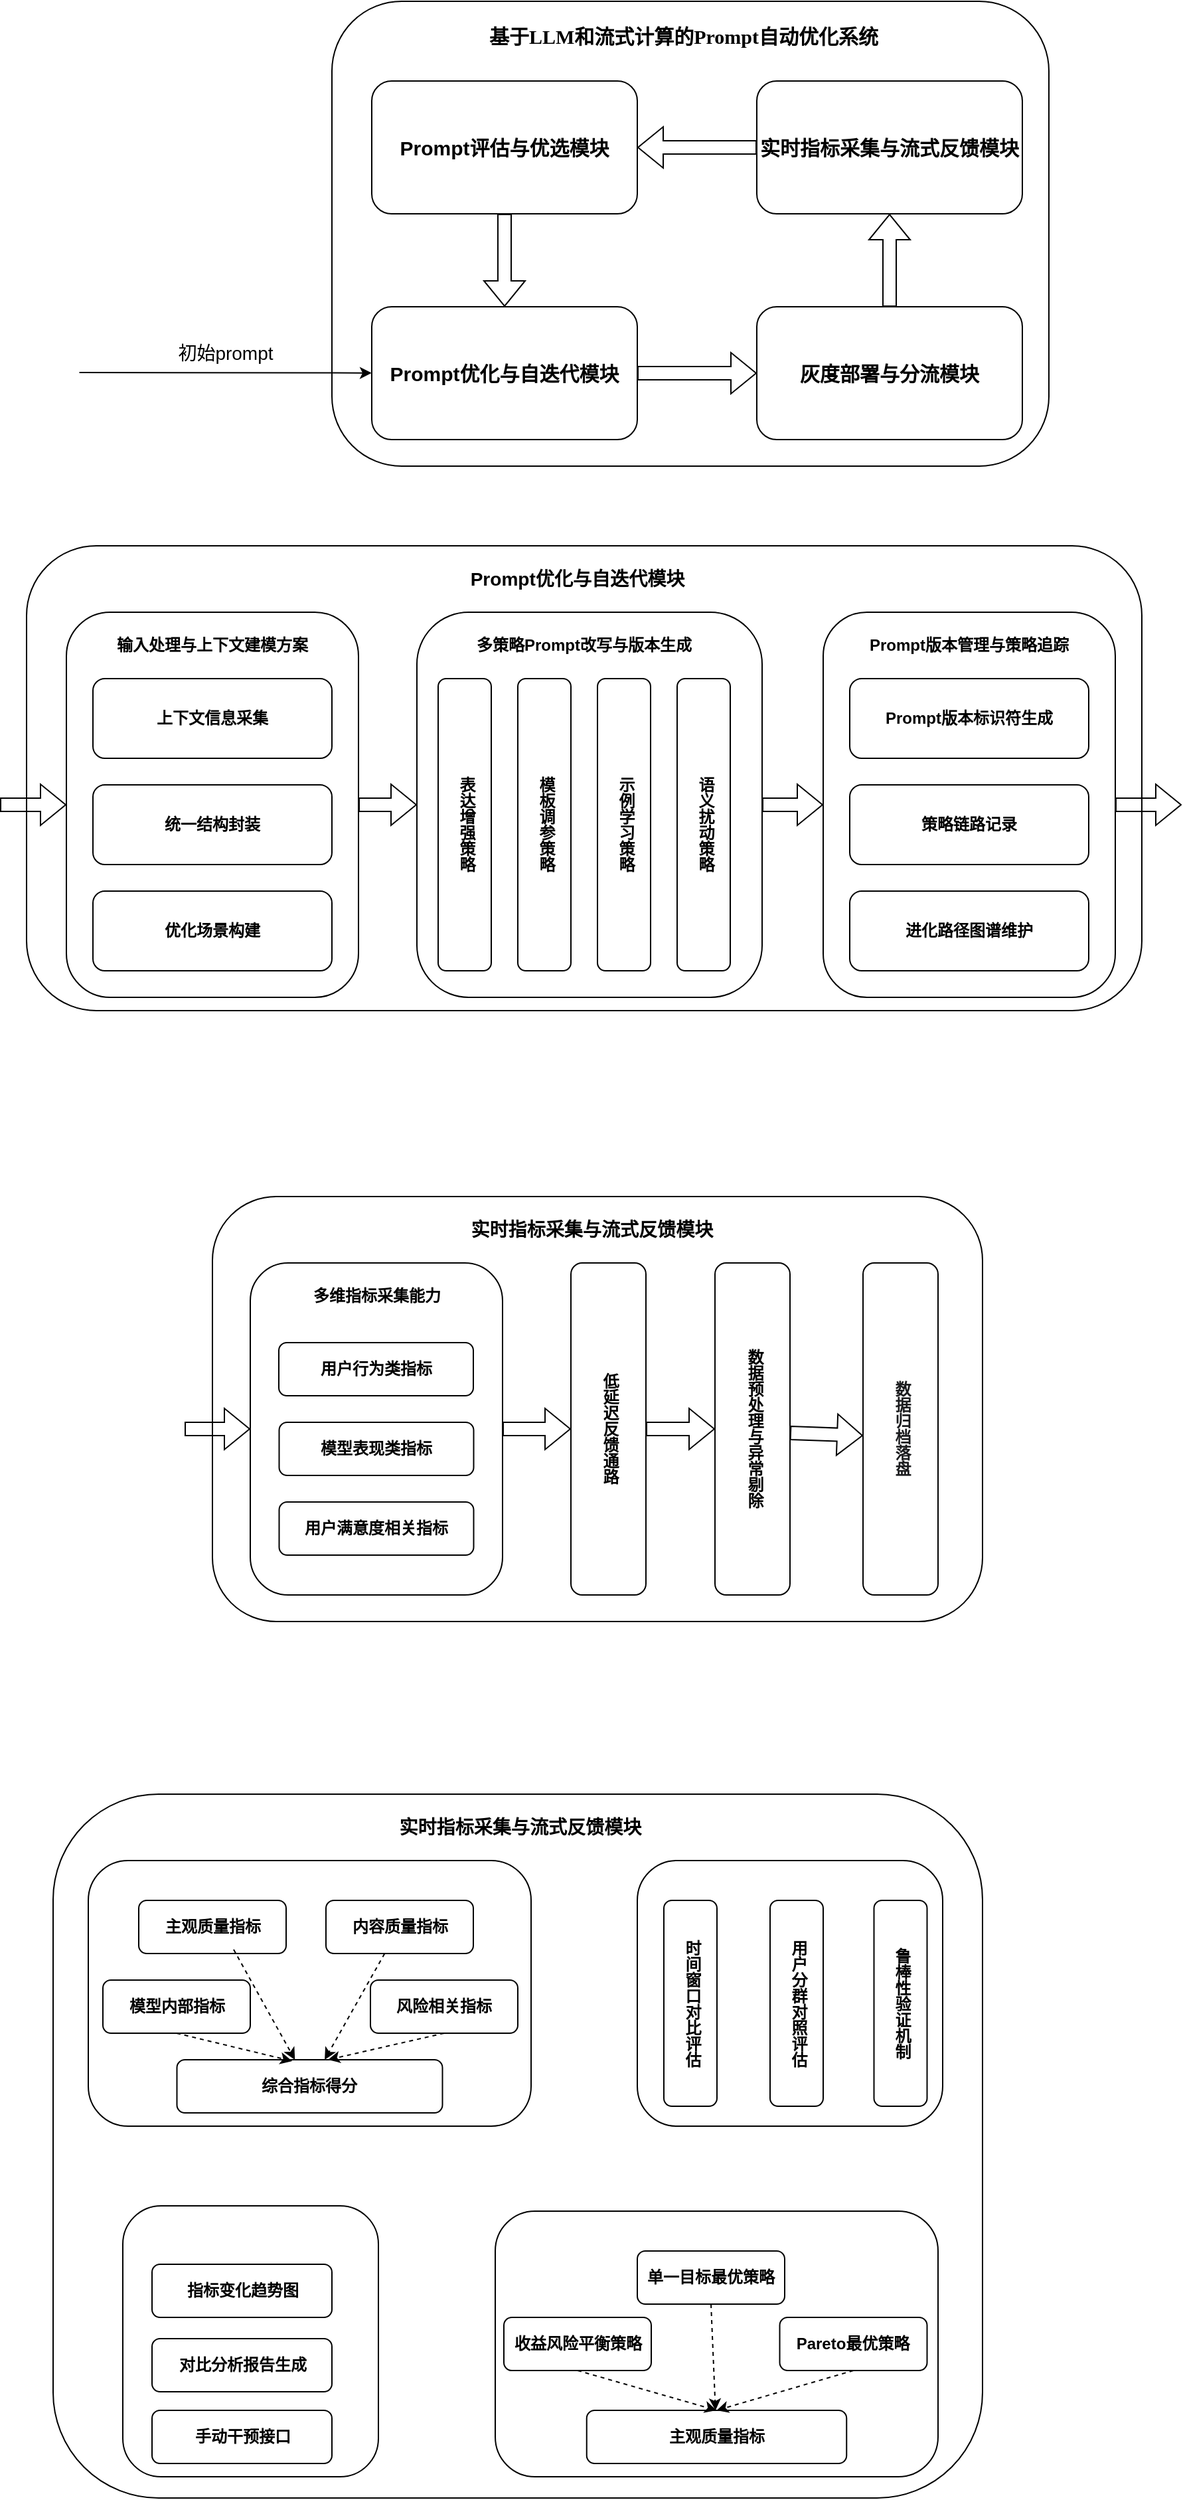 <mxfile version="26.0.5">
  <diagram name="第 1 页" id="V-xzX1gbO9cOyd7zCRaQ">
    <mxGraphModel dx="2261" dy="785" grid="1" gridSize="10" guides="1" tooltips="1" connect="1" arrows="1" fold="1" page="1" pageScale="1" pageWidth="827" pageHeight="1169" math="0" shadow="0">
      <root>
        <mxCell id="0" />
        <mxCell id="1" parent="0" />
        <mxCell id="MQjwQUd3IJIm_jEPlz7Y-1" value="" style="rounded=1;whiteSpace=wrap;html=1;" vertex="1" parent="1">
          <mxGeometry x="220" y="90" width="540" height="350" as="geometry" />
        </mxCell>
        <mxCell id="MQjwQUd3IJIm_jEPlz7Y-2" value="" style="endArrow=classic;html=1;rounded=0;" edge="1" parent="1" target="MQjwQUd3IJIm_jEPlz7Y-4">
          <mxGeometry width="50" height="50" relative="1" as="geometry">
            <mxPoint x="29.78" y="369.5" as="sourcePoint" />
            <mxPoint x="280" y="369.65" as="targetPoint" />
          </mxGeometry>
        </mxCell>
        <mxCell id="MQjwQUd3IJIm_jEPlz7Y-3" value="&lt;font style=&quot;font-size: 14px;&quot;&gt;初始prompt&lt;/font&gt;" style="text;html=1;align=center;verticalAlign=middle;whiteSpace=wrap;rounded=0;" vertex="1" parent="1">
          <mxGeometry x="100" y="340" width="80" height="30" as="geometry" />
        </mxCell>
        <mxCell id="MQjwQUd3IJIm_jEPlz7Y-4" value="&lt;font style=&quot;font-size: 15px;&quot;&gt;&lt;b&gt;Prompt优化与自迭代模块&lt;/b&gt;&lt;/font&gt;" style="rounded=1;whiteSpace=wrap;html=1;" vertex="1" parent="1">
          <mxGeometry x="250" y="320" width="200" height="100" as="geometry" />
        </mxCell>
        <mxCell id="MQjwQUd3IJIm_jEPlz7Y-5" value="" style="shape=flexArrow;endArrow=classic;html=1;rounded=0;exitX=1;exitY=0.5;exitDx=0;exitDy=0;" edge="1" parent="1" source="MQjwQUd3IJIm_jEPlz7Y-4" target="MQjwQUd3IJIm_jEPlz7Y-6">
          <mxGeometry width="50" height="50" relative="1" as="geometry">
            <mxPoint x="520" y="370" as="sourcePoint" />
            <mxPoint x="570" y="330" as="targetPoint" />
          </mxGeometry>
        </mxCell>
        <mxCell id="MQjwQUd3IJIm_jEPlz7Y-6" value="&lt;font style=&quot;font-size: 15px;&quot;&gt;&lt;b&gt;灰度部署与分流模块&lt;/b&gt;&lt;/font&gt;" style="rounded=1;whiteSpace=wrap;html=1;" vertex="1" parent="1">
          <mxGeometry x="540" y="320" width="200" height="100" as="geometry" />
        </mxCell>
        <mxCell id="MQjwQUd3IJIm_jEPlz7Y-7" value="&lt;font style=&quot;font-size: 15px;&quot;&gt;&lt;b&gt;实时指标采集与流式反馈模块&lt;/b&gt;&lt;/font&gt;" style="rounded=1;whiteSpace=wrap;html=1;" vertex="1" parent="1">
          <mxGeometry x="540" y="150" width="200" height="100" as="geometry" />
        </mxCell>
        <mxCell id="MQjwQUd3IJIm_jEPlz7Y-8" value="&lt;font style=&quot;font-size: 15px;&quot;&gt;&lt;b&gt;Prompt评估与优选模块&lt;/b&gt;&lt;/font&gt;" style="rounded=1;whiteSpace=wrap;html=1;" vertex="1" parent="1">
          <mxGeometry x="250" y="150" width="200" height="100" as="geometry" />
        </mxCell>
        <mxCell id="MQjwQUd3IJIm_jEPlz7Y-9" value="" style="shape=flexArrow;endArrow=classic;html=1;rounded=0;" edge="1" parent="1" source="MQjwQUd3IJIm_jEPlz7Y-6" target="MQjwQUd3IJIm_jEPlz7Y-7">
          <mxGeometry width="50" height="50" relative="1" as="geometry">
            <mxPoint x="460" y="380" as="sourcePoint" />
            <mxPoint x="550" y="380" as="targetPoint" />
          </mxGeometry>
        </mxCell>
        <mxCell id="MQjwQUd3IJIm_jEPlz7Y-10" value="" style="shape=flexArrow;endArrow=classic;html=1;rounded=0;" edge="1" parent="1" source="MQjwQUd3IJIm_jEPlz7Y-7" target="MQjwQUd3IJIm_jEPlz7Y-8">
          <mxGeometry width="50" height="50" relative="1" as="geometry">
            <mxPoint x="650" y="330" as="sourcePoint" />
            <mxPoint x="650" y="260" as="targetPoint" />
          </mxGeometry>
        </mxCell>
        <mxCell id="MQjwQUd3IJIm_jEPlz7Y-11" value="" style="shape=flexArrow;endArrow=classic;html=1;rounded=0;" edge="1" parent="1" source="MQjwQUd3IJIm_jEPlz7Y-8" target="MQjwQUd3IJIm_jEPlz7Y-4">
          <mxGeometry width="50" height="50" relative="1" as="geometry">
            <mxPoint x="420" y="290" as="sourcePoint" />
            <mxPoint x="330" y="290" as="targetPoint" />
          </mxGeometry>
        </mxCell>
        <mxCell id="MQjwQUd3IJIm_jEPlz7Y-12" value="&lt;p style=&quot;margin: 0px; font-variant-numeric: normal; font-variant-east-asian: normal; font-variant-alternates: normal; font-size-adjust: none; font-kerning: auto; font-optical-sizing: auto; font-feature-settings: normal; font-variation-settings: normal; font-variant-position: normal; font-variant-emoji: normal; font-stretch: normal; line-height: normal; font-family: &amp;quot;PingFang SC&amp;quot;; text-align: start;&quot; class=&quot;p1&quot;&gt;&lt;b style=&quot;&quot;&gt;&lt;font style=&quot;font-size: 15px;&quot;&gt;基于LLM和流式计算的Prompt自动优化系统&lt;/font&gt;&lt;/b&gt;&lt;/p&gt;" style="text;html=1;align=center;verticalAlign=middle;whiteSpace=wrap;rounded=0;" vertex="1" parent="1">
          <mxGeometry x="330" y="100" width="310" height="30" as="geometry" />
        </mxCell>
        <mxCell id="MQjwQUd3IJIm_jEPlz7Y-13" value="" style="rounded=1;whiteSpace=wrap;html=1;" vertex="1" parent="1">
          <mxGeometry x="-10" y="500" width="840" height="350" as="geometry" />
        </mxCell>
        <mxCell id="MQjwQUd3IJIm_jEPlz7Y-14" value="" style="rounded=1;whiteSpace=wrap;html=1;" vertex="1" parent="1">
          <mxGeometry x="20" y="550" width="220" height="290" as="geometry" />
        </mxCell>
        <mxCell id="MQjwQUd3IJIm_jEPlz7Y-15" value="" style="rounded=1;whiteSpace=wrap;html=1;" vertex="1" parent="1">
          <mxGeometry x="284" y="550" width="260" height="290" as="geometry" />
        </mxCell>
        <mxCell id="MQjwQUd3IJIm_jEPlz7Y-16" value="" style="rounded=1;whiteSpace=wrap;html=1;" vertex="1" parent="1">
          <mxGeometry x="590" y="550" width="220" height="290" as="geometry" />
        </mxCell>
        <mxCell id="MQjwQUd3IJIm_jEPlz7Y-17" value="&lt;p style=&quot;margin: 0px; font-variant-numeric: normal; font-variant-east-asian: normal; font-variant-alternates: normal; font-size-adjust: none; font-kerning: auto; font-optical-sizing: auto; font-feature-settings: normal; font-variation-settings: normal; font-variant-position: normal; font-variant-emoji: normal; font-stretch: normal; line-height: normal; font-family: &amp;quot;PingFang SC&amp;quot;; text-align: start;&quot; class=&quot;p1&quot;&gt;&lt;span class=&quot;mp-morpho-clipboard-doc-data&quot; data-morpho-doc-data=&quot;{&amp;quot;token&amp;quot;:&amp;quot;eyJhbGciOiJkaXIiLCJlbmMiOiJBMjU2R0NNIiwiYXBwSWQiOjEsInVpZCI6Ik9UTGszSzE0MUIiLCJkb2NJZCI6Iklva3RoRm1QRExmdTJzIn0..PLM695F7OLUKYBq6.pLq-FQjPBczpItmwOh4ZW0uYPRhOBlbCz8YWpCEhhjt7BF-pnjSfnWdu2Fmjc7VXdDRBUoyjT-BpY-ALlnl2OXvZNR3gXWINHDP6lU0rGojfuVU5cC1_3ToAKtlT7ybksPMMETnjsgNX-z2ijbktiFu4n567qZCZvo0vowr3_w3CYDpdbulUg-4RivVGqKluaLaf5slXxZTphLpaeCs-46T8Pw.FYQd-wOyFWTnTlqUN4SDpg&amp;quot;,&amp;quot;appId&amp;quot;:&amp;quot;1&amp;quot;}&quot;&gt;&lt;/span&gt;&lt;/p&gt;&lt;h3 style=&quot;padding-left:0px&quot; data-morpho-block-id=&quot;docyg-ffece481-315d-11f0-9596-6b752d0b3ea1&quot; data-slate-node=&quot;element&quot; data-indent=&quot;0&quot; data-uuid=&quot;4383bc90-315a-11f0-a705-55c83ccfbb2d&quot; data-morpho-type=&quot;heading&quot; class=&quot;mp-heading&quot;&gt;&lt;span data-morpho-text=&quot;Prompt%E4%BC%98%E5%8C%96%E4%B8%8E%E8%87%AA%E8%BF%AD%E4%BB%A3%E6%A8%A1%E5%9D%97&quot;&gt;Prompt优化与自迭代模块&lt;/span&gt;&lt;/h3&gt;" style="text;html=1;align=center;verticalAlign=middle;whiteSpace=wrap;rounded=0;" vertex="1" parent="1">
          <mxGeometry x="250" y="510" width="310" height="30" as="geometry" />
        </mxCell>
        <mxCell id="MQjwQUd3IJIm_jEPlz7Y-18" value="&lt;b style=&quot;background-color: transparent; color: light-dark(rgb(0, 0, 0), rgb(255, 255, 255)); font-weight: bold;&quot;&gt;上下文信息采集&lt;/b&gt;&lt;span class=&quot;mp-morpho-clipboard-doc-data&quot; data-morpho-doc-data=&quot;{&amp;quot;token&amp;quot;:&amp;quot;eyJhbGciOiJkaXIiLCJlbmMiOiJBMjU2R0NNIiwiYXBwSWQiOjEsInVpZCI6Ik9UTGszSzE0MUIiLCJkb2NJZCI6Iklva3RoRm1QRExmdTJzIn0..PLM695F7OLUKYBq6.pLq-FQjPBczpItmwOh4ZW0uYPRhOBlbCz8YWpCEhhjt7BF-pnjSfnWdu2Fmjc7VXdDRBUoyjT-BpY-ALlnl2OXvZNR3gXWINHDP6lU0rGojfuVU5cC1_3ToAKtlT7ybksPMMETnjsgNX-z2ijbktiFu4n567qZCZvo0vowr3_w3CYDpdbulUg-4RivVGqKluaLaf5slXxZTphLpaeCs-46T8Pw.FYQd-wOyFWTnTlqUN4SDpg&amp;quot;,&amp;quot;appId&amp;quot;:&amp;quot;1&amp;quot;}&quot;&gt;&lt;/span&gt;" style="rounded=1;whiteSpace=wrap;html=1;" vertex="1" parent="1">
          <mxGeometry x="40" y="600" width="180" height="60" as="geometry" />
        </mxCell>
        <mxCell id="MQjwQUd3IJIm_jEPlz7Y-19" value="&lt;b style=&quot;background-color: transparent; color: light-dark(rgb(0, 0, 0), rgb(255, 255, 255)); font-weight: bold;&quot;&gt;优化场景构建&lt;/b&gt;&lt;span class=&quot;mp-morpho-clipboard-doc-data&quot; data-morpho-doc-data=&quot;{&amp;quot;token&amp;quot;:&amp;quot;eyJhbGciOiJkaXIiLCJlbmMiOiJBMjU2R0NNIiwiYXBwSWQiOjEsInVpZCI6Ik9UTGszSzE0MUIiLCJkb2NJZCI6Iklva3RoRm1QRExmdTJzIn0..PLM695F7OLUKYBq6.pLq-FQjPBczpItmwOh4ZW0uYPRhOBlbCz8YWpCEhhjt7BF-pnjSfnWdu2Fmjc7VXdDRBUoyjT-BpY-ALlnl2OXvZNR3gXWINHDP6lU0rGojfuVU5cC1_3ToAKtlT7ybksPMMETnjsgNX-z2ijbktiFu4n567qZCZvo0vowr3_w3CYDpdbulUg-4RivVGqKluaLaf5slXxZTphLpaeCs-46T8Pw.FYQd-wOyFWTnTlqUN4SDpg&amp;quot;,&amp;quot;appId&amp;quot;:&amp;quot;1&amp;quot;}&quot;&gt;&lt;/span&gt;" style="rounded=1;whiteSpace=wrap;html=1;" vertex="1" parent="1">
          <mxGeometry x="40" y="760" width="180" height="60" as="geometry" />
        </mxCell>
        <mxCell id="MQjwQUd3IJIm_jEPlz7Y-20" value="&lt;b style=&quot;background-color: transparent; color: light-dark(rgb(0, 0, 0), rgb(255, 255, 255)); font-weight: bold;&quot;&gt;统一结构封装&lt;/b&gt;&lt;span class=&quot;mp-morpho-clipboard-doc-data&quot; data-morpho-doc-data=&quot;{&amp;quot;token&amp;quot;:&amp;quot;eyJhbGciOiJkaXIiLCJlbmMiOiJBMjU2R0NNIiwiYXBwSWQiOjEsInVpZCI6Ik9UTGszSzE0MUIiLCJkb2NJZCI6Iklva3RoRm1QRExmdTJzIn0..PLM695F7OLUKYBq6.pLq-FQjPBczpItmwOh4ZW0uYPRhOBlbCz8YWpCEhhjt7BF-pnjSfnWdu2Fmjc7VXdDRBUoyjT-BpY-ALlnl2OXvZNR3gXWINHDP6lU0rGojfuVU5cC1_3ToAKtlT7ybksPMMETnjsgNX-z2ijbktiFu4n567qZCZvo0vowr3_w3CYDpdbulUg-4RivVGqKluaLaf5slXxZTphLpaeCs-46T8Pw.FYQd-wOyFWTnTlqUN4SDpg&amp;quot;,&amp;quot;appId&amp;quot;:&amp;quot;1&amp;quot;}&quot;&gt;&lt;/span&gt;" style="rounded=1;whiteSpace=wrap;html=1;" vertex="1" parent="1">
          <mxGeometry x="40" y="680" width="180" height="60" as="geometry" />
        </mxCell>
        <mxCell id="MQjwQUd3IJIm_jEPlz7Y-21" value="&lt;b style=&quot;background-color: transparent; color: light-dark(rgb(0, 0, 0), rgb(255, 255, 255)); font-weight: bold;&quot;&gt;表达增强策略&lt;/b&gt;&lt;span data-morpho-doc-data=&quot;{&amp;quot;token&amp;quot;:&amp;quot;eyJhbGciOiJkaXIiLCJlbmMiOiJBMjU2R0NNIiwiYXBwSWQiOjEsInVpZCI6Ik9UTGszSzE0MUIiLCJkb2NJZCI6Iklva3RoRm1QRExmdTJzIn0..PLM695F7OLUKYBq6.pLq-FQjPBczpItmwOh4ZW0uYPRhOBlbCz8YWpCEhhjt7BF-pnjSfnWdu2Fmjc7VXdDRBUoyjT-BpY-ALlnl2OXvZNR3gXWINHDP6lU0rGojfuVU5cC1_3ToAKtlT7ybksPMMETnjsgNX-z2ijbktiFu4n567qZCZvo0vowr3_w3CYDpdbulUg-4RivVGqKluaLaf5slXxZTphLpaeCs-46T8Pw.FYQd-wOyFWTnTlqUN4SDpg&amp;quot;,&amp;quot;appId&amp;quot;:&amp;quot;1&amp;quot;}&quot; class=&quot;mp-morpho-clipboard-doc-data&quot;&gt;&lt;/span&gt;" style="rounded=1;whiteSpace=wrap;html=1;textDirection=vertical-lr;" vertex="1" parent="1">
          <mxGeometry x="300" y="600" width="40" height="220" as="geometry" />
        </mxCell>
        <mxCell id="MQjwQUd3IJIm_jEPlz7Y-22" value="&lt;b style=&quot;background-color: transparent; color: light-dark(rgb(0, 0, 0), rgb(255, 255, 255)); font-weight: bold;&quot;&gt;模板调参策略&lt;/b&gt;&lt;span class=&quot;mp-morpho-clipboard-doc-data&quot; data-morpho-doc-data=&quot;{&amp;quot;token&amp;quot;:&amp;quot;eyJhbGciOiJkaXIiLCJlbmMiOiJBMjU2R0NNIiwiYXBwSWQiOjEsInVpZCI6Ik9UTGszSzE0MUIiLCJkb2NJZCI6Iklva3RoRm1QRExmdTJzIn0..PLM695F7OLUKYBq6.pLq-FQjPBczpItmwOh4ZW0uYPRhOBlbCz8YWpCEhhjt7BF-pnjSfnWdu2Fmjc7VXdDRBUoyjT-BpY-ALlnl2OXvZNR3gXWINHDP6lU0rGojfuVU5cC1_3ToAKtlT7ybksPMMETnjsgNX-z2ijbktiFu4n567qZCZvo0vowr3_w3CYDpdbulUg-4RivVGqKluaLaf5slXxZTphLpaeCs-46T8Pw.FYQd-wOyFWTnTlqUN4SDpg&amp;quot;,&amp;quot;appId&amp;quot;:&amp;quot;1&amp;quot;}&quot;&gt;&lt;/span&gt;" style="rounded=1;whiteSpace=wrap;html=1;textDirection=vertical-lr;" vertex="1" parent="1">
          <mxGeometry x="360" y="600" width="40" height="220" as="geometry" />
        </mxCell>
        <mxCell id="MQjwQUd3IJIm_jEPlz7Y-23" value="&lt;b style=&quot;background-color: transparent; color: light-dark(rgb(0, 0, 0), rgb(255, 255, 255)); font-weight: bold;&quot;&gt;示例学习策略&lt;/b&gt;&lt;span class=&quot;mp-morpho-clipboard-doc-data&quot; data-morpho-doc-data=&quot;{&amp;quot;token&amp;quot;:&amp;quot;eyJhbGciOiJkaXIiLCJlbmMiOiJBMjU2R0NNIiwiYXBwSWQiOjEsInVpZCI6Ik9UTGszSzE0MUIiLCJkb2NJZCI6Iklva3RoRm1QRExmdTJzIn0..PLM695F7OLUKYBq6.pLq-FQjPBczpItmwOh4ZW0uYPRhOBlbCz8YWpCEhhjt7BF-pnjSfnWdu2Fmjc7VXdDRBUoyjT-BpY-ALlnl2OXvZNR3gXWINHDP6lU0rGojfuVU5cC1_3ToAKtlT7ybksPMMETnjsgNX-z2ijbktiFu4n567qZCZvo0vowr3_w3CYDpdbulUg-4RivVGqKluaLaf5slXxZTphLpaeCs-46T8Pw.FYQd-wOyFWTnTlqUN4SDpg&amp;quot;,&amp;quot;appId&amp;quot;:&amp;quot;1&amp;quot;}&quot;&gt;&lt;/span&gt;" style="rounded=1;whiteSpace=wrap;html=1;textDirection=vertical-lr;" vertex="1" parent="1">
          <mxGeometry x="420" y="600" width="40" height="220" as="geometry" />
        </mxCell>
        <mxCell id="MQjwQUd3IJIm_jEPlz7Y-24" value="&lt;b style=&quot;background-color: transparent; color: light-dark(rgb(0, 0, 0), rgb(255, 255, 255)); font-weight: bold;&quot;&gt;语义扰动策略&lt;/b&gt;&lt;span class=&quot;mp-morpho-clipboard-doc-data&quot; data-morpho-doc-data=&quot;{&amp;quot;token&amp;quot;:&amp;quot;eyJhbGciOiJkaXIiLCJlbmMiOiJBMjU2R0NNIiwiYXBwSWQiOjEsInVpZCI6Ik9UTGszSzE0MUIiLCJkb2NJZCI6Iklva3RoRm1QRExmdTJzIn0..PLM695F7OLUKYBq6.pLq-FQjPBczpItmwOh4ZW0uYPRhOBlbCz8YWpCEhhjt7BF-pnjSfnWdu2Fmjc7VXdDRBUoyjT-BpY-ALlnl2OXvZNR3gXWINHDP6lU0rGojfuVU5cC1_3ToAKtlT7ybksPMMETnjsgNX-z2ijbktiFu4n567qZCZvo0vowr3_w3CYDpdbulUg-4RivVGqKluaLaf5slXxZTphLpaeCs-46T8Pw.FYQd-wOyFWTnTlqUN4SDpg&amp;quot;,&amp;quot;appId&amp;quot;:&amp;quot;1&amp;quot;}&quot;&gt;&lt;/span&gt;" style="rounded=1;whiteSpace=wrap;html=1;textDirection=vertical-lr;" vertex="1" parent="1">
          <mxGeometry x="480" y="600" width="40" height="220" as="geometry" />
        </mxCell>
        <mxCell id="MQjwQUd3IJIm_jEPlz7Y-32" value="&lt;b style=&quot;background-color: transparent; color: light-dark(rgb(0, 0, 0), rgb(255, 255, 255)); font-weight: bold;&quot;&gt;Prompt版本标识符生成&lt;/b&gt;&lt;span class=&quot;mp-morpho-clipboard-doc-data&quot; data-morpho-doc-data=&quot;{&amp;quot;token&amp;quot;:&amp;quot;eyJhbGciOiJkaXIiLCJlbmMiOiJBMjU2R0NNIiwiYXBwSWQiOjEsInVpZCI6Ik9UTGszSzE0MUIiLCJkb2NJZCI6Iklva3RoRm1QRExmdTJzIn0..PLM695F7OLUKYBq6.pLq-FQjPBczpItmwOh4ZW0uYPRhOBlbCz8YWpCEhhjt7BF-pnjSfnWdu2Fmjc7VXdDRBUoyjT-BpY-ALlnl2OXvZNR3gXWINHDP6lU0rGojfuVU5cC1_3ToAKtlT7ybksPMMETnjsgNX-z2ijbktiFu4n567qZCZvo0vowr3_w3CYDpdbulUg-4RivVGqKluaLaf5slXxZTphLpaeCs-46T8Pw.FYQd-wOyFWTnTlqUN4SDpg&amp;quot;,&amp;quot;appId&amp;quot;:&amp;quot;1&amp;quot;}&quot;&gt;&lt;/span&gt;" style="rounded=1;whiteSpace=wrap;html=1;" vertex="1" parent="1">
          <mxGeometry x="610" y="600" width="180" height="60" as="geometry" />
        </mxCell>
        <mxCell id="MQjwQUd3IJIm_jEPlz7Y-33" value="&lt;b style=&quot;background-color: transparent; color: light-dark(rgb(0, 0, 0), rgb(255, 255, 255)); font-weight: bold;&quot;&gt;进化路径图谱维护&lt;/b&gt;&lt;span class=&quot;mp-morpho-clipboard-doc-data&quot; data-morpho-doc-data=&quot;{&amp;quot;token&amp;quot;:&amp;quot;eyJhbGciOiJkaXIiLCJlbmMiOiJBMjU2R0NNIiwiYXBwSWQiOjEsInVpZCI6Ik9UTGszSzE0MUIiLCJkb2NJZCI6Iklva3RoRm1QRExmdTJzIn0..PLM695F7OLUKYBq6.pLq-FQjPBczpItmwOh4ZW0uYPRhOBlbCz8YWpCEhhjt7BF-pnjSfnWdu2Fmjc7VXdDRBUoyjT-BpY-ALlnl2OXvZNR3gXWINHDP6lU0rGojfuVU5cC1_3ToAKtlT7ybksPMMETnjsgNX-z2ijbktiFu4n567qZCZvo0vowr3_w3CYDpdbulUg-4RivVGqKluaLaf5slXxZTphLpaeCs-46T8Pw.FYQd-wOyFWTnTlqUN4SDpg&amp;quot;,&amp;quot;appId&amp;quot;:&amp;quot;1&amp;quot;}&quot;&gt;&lt;/span&gt;" style="rounded=1;whiteSpace=wrap;html=1;" vertex="1" parent="1">
          <mxGeometry x="610" y="760" width="180" height="60" as="geometry" />
        </mxCell>
        <mxCell id="MQjwQUd3IJIm_jEPlz7Y-34" value="&lt;b style=&quot;background-color: transparent; color: light-dark(rgb(0, 0, 0), rgb(255, 255, 255)); font-weight: bold;&quot;&gt;策略链路记录&lt;/b&gt;&lt;span class=&quot;mp-morpho-clipboard-doc-data&quot; data-morpho-doc-data=&quot;{&amp;quot;token&amp;quot;:&amp;quot;eyJhbGciOiJkaXIiLCJlbmMiOiJBMjU2R0NNIiwiYXBwSWQiOjEsInVpZCI6Ik9UTGszSzE0MUIiLCJkb2NJZCI6Iklva3RoRm1QRExmdTJzIn0..PLM695F7OLUKYBq6.pLq-FQjPBczpItmwOh4ZW0uYPRhOBlbCz8YWpCEhhjt7BF-pnjSfnWdu2Fmjc7VXdDRBUoyjT-BpY-ALlnl2OXvZNR3gXWINHDP6lU0rGojfuVU5cC1_3ToAKtlT7ybksPMMETnjsgNX-z2ijbktiFu4n567qZCZvo0vowr3_w3CYDpdbulUg-4RivVGqKluaLaf5slXxZTphLpaeCs-46T8Pw.FYQd-wOyFWTnTlqUN4SDpg&amp;quot;,&amp;quot;appId&amp;quot;:&amp;quot;1&amp;quot;}&quot;&gt;&lt;/span&gt;" style="rounded=1;whiteSpace=wrap;html=1;" vertex="1" parent="1">
          <mxGeometry x="610" y="680" width="180" height="60" as="geometry" />
        </mxCell>
        <mxCell id="MQjwQUd3IJIm_jEPlz7Y-35" value="&lt;p style=&quot;margin: 0px; font-variant-numeric: normal; font-variant-east-asian: normal; font-variant-alternates: normal; font-size-adjust: none; font-kerning: auto; font-optical-sizing: auto; font-feature-settings: normal; font-variation-settings: normal; font-variant-position: normal; font-variant-emoji: normal; font-stretch: normal; line-height: normal; font-family: &amp;quot;PingFang SC&amp;quot;; text-align: start;&quot; class=&quot;p1&quot;&gt;&lt;span class=&quot;mp-morpho-clipboard-doc-data&quot; data-morpho-doc-data=&quot;{&amp;quot;token&amp;quot;:&amp;quot;eyJhbGciOiJkaXIiLCJlbmMiOiJBMjU2R0NNIiwiYXBwSWQiOjEsInVpZCI6Ik9UTGszSzE0MUIiLCJkb2NJZCI6Iklva3RoRm1QRExmdTJzIn0..PLM695F7OLUKYBq6.pLq-FQjPBczpItmwOh4ZW0uYPRhOBlbCz8YWpCEhhjt7BF-pnjSfnWdu2Fmjc7VXdDRBUoyjT-BpY-ALlnl2OXvZNR3gXWINHDP6lU0rGojfuVU5cC1_3ToAKtlT7ybksPMMETnjsgNX-z2ijbktiFu4n567qZCZvo0vowr3_w3CYDpdbulUg-4RivVGqKluaLaf5slXxZTphLpaeCs-46T8Pw.FYQd-wOyFWTnTlqUN4SDpg&amp;quot;,&amp;quot;appId&amp;quot;:&amp;quot;1&amp;quot;}&quot;&gt;&lt;/span&gt;&lt;/p&gt;&lt;h3 style=&quot;padding-left:0px&quot; data-morpho-block-id=&quot;docyg-ffece481-315d-11f0-9596-6b752d0b3ea1&quot; data-slate-node=&quot;element&quot; data-indent=&quot;0&quot; data-uuid=&quot;4383bc90-315a-11f0-a705-55c83ccfbb2d&quot; data-morpho-type=&quot;heading&quot; class=&quot;mp-heading&quot;&gt;&lt;span class=&quot;mp-morpho-clipboard-doc-data&quot; data-morpho-doc-data=&quot;{&amp;quot;token&amp;quot;:&amp;quot;eyJhbGciOiJkaXIiLCJlbmMiOiJBMjU2R0NNIiwiYXBwSWQiOjEsInVpZCI6Ik9UTGszSzE0MUIiLCJkb2NJZCI6Iklva3RoRm1QRExmdTJzIn0..PLM695F7OLUKYBq6.pLq-FQjPBczpItmwOh4ZW0uYPRhOBlbCz8YWpCEhhjt7BF-pnjSfnWdu2Fmjc7VXdDRBUoyjT-BpY-ALlnl2OXvZNR3gXWINHDP6lU0rGojfuVU5cC1_3ToAKtlT7ybksPMMETnjsgNX-z2ijbktiFu4n567qZCZvo0vowr3_w3CYDpdbulUg-4RivVGqKluaLaf5slXxZTphLpaeCs-46T8Pw.FYQd-wOyFWTnTlqUN4SDpg&amp;quot;,&amp;quot;appId&amp;quot;:&amp;quot;1&amp;quot;}&quot;&gt;&lt;/span&gt;&lt;/h3&gt;&lt;h4 style=&quot;padding-left:0px&quot; data-morpho-block-id=&quot;docyg-b73758f1-315e-11f0-9596-6b752d0b3ea1&quot; data-slate-node=&quot;element&quot; data-indent=&quot;0&quot; data-uuid=&quot;debeda46-315b-11f0-a705-55c83ccfbb2d&quot; data-morpho-type=&quot;heading&quot; class=&quot;mp-heading&quot;&gt;&lt;span data-morpho-text=&quot;%E8%BE%93%E5%85%A5%E5%A4%84%E7%90%86%E4%B8%8E%E4%B8%8A%E4%B8%8B%E6%96%87%E5%BB%BA%E6%A8%A1%E6%96%B9%E6%A1%88&quot;&gt;输入处理与上下文建模方案&lt;/span&gt;&lt;/h4&gt;" style="text;html=1;align=center;verticalAlign=middle;whiteSpace=wrap;rounded=0;" vertex="1" parent="1">
          <mxGeometry x="-25" y="560" width="310" height="30" as="geometry" />
        </mxCell>
        <mxCell id="MQjwQUd3IJIm_jEPlz7Y-36" value="&lt;p style=&quot;margin: 0px; font-variant-numeric: normal; font-variant-east-asian: normal; font-variant-alternates: normal; font-size-adjust: none; font-kerning: auto; font-optical-sizing: auto; font-feature-settings: normal; font-variation-settings: normal; font-variant-position: normal; font-variant-emoji: normal; font-stretch: normal; line-height: normal; font-family: &amp;quot;PingFang SC&amp;quot;; text-align: start;&quot; class=&quot;p1&quot;&gt;&lt;span class=&quot;mp-morpho-clipboard-doc-data&quot; data-morpho-doc-data=&quot;{&amp;quot;token&amp;quot;:&amp;quot;eyJhbGciOiJkaXIiLCJlbmMiOiJBMjU2R0NNIiwiYXBwSWQiOjEsInVpZCI6Ik9UTGszSzE0MUIiLCJkb2NJZCI6Iklva3RoRm1QRExmdTJzIn0..PLM695F7OLUKYBq6.pLq-FQjPBczpItmwOh4ZW0uYPRhOBlbCz8YWpCEhhjt7BF-pnjSfnWdu2Fmjc7VXdDRBUoyjT-BpY-ALlnl2OXvZNR3gXWINHDP6lU0rGojfuVU5cC1_3ToAKtlT7ybksPMMETnjsgNX-z2ijbktiFu4n567qZCZvo0vowr3_w3CYDpdbulUg-4RivVGqKluaLaf5slXxZTphLpaeCs-46T8Pw.FYQd-wOyFWTnTlqUN4SDpg&amp;quot;,&amp;quot;appId&amp;quot;:&amp;quot;1&amp;quot;}&quot;&gt;&lt;/span&gt;&lt;/p&gt;&lt;h3 style=&quot;padding-left:0px&quot; data-morpho-block-id=&quot;docyg-ffece481-315d-11f0-9596-6b752d0b3ea1&quot; data-slate-node=&quot;element&quot; data-indent=&quot;0&quot; data-uuid=&quot;4383bc90-315a-11f0-a705-55c83ccfbb2d&quot; data-morpho-type=&quot;heading&quot; class=&quot;mp-heading&quot;&gt;&lt;span class=&quot;mp-morpho-clipboard-doc-data&quot; data-morpho-doc-data=&quot;{&amp;quot;token&amp;quot;:&amp;quot;eyJhbGciOiJkaXIiLCJlbmMiOiJBMjU2R0NNIiwiYXBwSWQiOjEsInVpZCI6Ik9UTGszSzE0MUIiLCJkb2NJZCI6Iklva3RoRm1QRExmdTJzIn0..PLM695F7OLUKYBq6.pLq-FQjPBczpItmwOh4ZW0uYPRhOBlbCz8YWpCEhhjt7BF-pnjSfnWdu2Fmjc7VXdDRBUoyjT-BpY-ALlnl2OXvZNR3gXWINHDP6lU0rGojfuVU5cC1_3ToAKtlT7ybksPMMETnjsgNX-z2ijbktiFu4n567qZCZvo0vowr3_w3CYDpdbulUg-4RivVGqKluaLaf5slXxZTphLpaeCs-46T8Pw.FYQd-wOyFWTnTlqUN4SDpg&amp;quot;,&amp;quot;appId&amp;quot;:&amp;quot;1&amp;quot;}&quot;&gt;&lt;/span&gt;&lt;/h3&gt;&lt;h4 style=&quot;padding-left:0px&quot; data-morpho-block-id=&quot;docyg-b73758f1-315e-11f0-9596-6b752d0b3ea1&quot; data-slate-node=&quot;element&quot; data-indent=&quot;0&quot; data-uuid=&quot;debeda46-315b-11f0-a705-55c83ccfbb2d&quot; data-morpho-type=&quot;heading&quot; class=&quot;mp-heading&quot;&gt;&lt;span class=&quot;mp-morpho-clipboard-doc-data&quot; data-morpho-doc-data=&quot;{&amp;quot;token&amp;quot;:&amp;quot;eyJhbGciOiJkaXIiLCJlbmMiOiJBMjU2R0NNIiwiYXBwSWQiOjEsInVpZCI6Ik9UTGszSzE0MUIiLCJkb2NJZCI6Iklva3RoRm1QRExmdTJzIn0..PLM695F7OLUKYBq6.pLq-FQjPBczpItmwOh4ZW0uYPRhOBlbCz8YWpCEhhjt7BF-pnjSfnWdu2Fmjc7VXdDRBUoyjT-BpY-ALlnl2OXvZNR3gXWINHDP6lU0rGojfuVU5cC1_3ToAKtlT7ybksPMMETnjsgNX-z2ijbktiFu4n567qZCZvo0vowr3_w3CYDpdbulUg-4RivVGqKluaLaf5slXxZTphLpaeCs-46T8Pw.FYQd-wOyFWTnTlqUN4SDpg&amp;quot;,&amp;quot;appId&amp;quot;:&amp;quot;1&amp;quot;}&quot;&gt;&lt;/span&gt;&lt;/h4&gt;&lt;h4 style=&quot;padding-left:0px&quot; data-morpho-block-id=&quot;docyg-bf637ae1-315e-11f0-9596-6b752d0b3ea1&quot; data-slate-node=&quot;element&quot; data-indent=&quot;0&quot; data-uuid=&quot;debf0153-315b-11f0-a705-55c83ccfbb2d&quot; data-morpho-type=&quot;heading&quot; class=&quot;mp-heading&quot;&gt;&lt;span data-morpho-text=&quot;%E5%A4%9A%E7%AD%96%E7%95%A5Prompt%E6%94%B9%E5%86%99%E4%B8%8E%E7%89%88%E6%9C%AC%E7%94%9F%E6%88%90&quot;&gt;多策略Prompt改写与版本生成&lt;/span&gt;&lt;/h4&gt;" style="text;html=1;align=center;verticalAlign=middle;whiteSpace=wrap;rounded=0;" vertex="1" parent="1">
          <mxGeometry x="255" y="560" width="310" height="30" as="geometry" />
        </mxCell>
        <mxCell id="MQjwQUd3IJIm_jEPlz7Y-37" value="&lt;p style=&quot;margin: 0px; font-variant-numeric: normal; font-variant-east-asian: normal; font-variant-alternates: normal; font-size-adjust: none; font-kerning: auto; font-optical-sizing: auto; font-feature-settings: normal; font-variation-settings: normal; font-variant-position: normal; font-variant-emoji: normal; font-stretch: normal; line-height: normal; font-family: &amp;quot;PingFang SC&amp;quot;; text-align: start;&quot; class=&quot;p1&quot;&gt;&lt;span class=&quot;mp-morpho-clipboard-doc-data&quot; data-morpho-doc-data=&quot;{&amp;quot;token&amp;quot;:&amp;quot;eyJhbGciOiJkaXIiLCJlbmMiOiJBMjU2R0NNIiwiYXBwSWQiOjEsInVpZCI6Ik9UTGszSzE0MUIiLCJkb2NJZCI6Iklva3RoRm1QRExmdTJzIn0..PLM695F7OLUKYBq6.pLq-FQjPBczpItmwOh4ZW0uYPRhOBlbCz8YWpCEhhjt7BF-pnjSfnWdu2Fmjc7VXdDRBUoyjT-BpY-ALlnl2OXvZNR3gXWINHDP6lU0rGojfuVU5cC1_3ToAKtlT7ybksPMMETnjsgNX-z2ijbktiFu4n567qZCZvo0vowr3_w3CYDpdbulUg-4RivVGqKluaLaf5slXxZTphLpaeCs-46T8Pw.FYQd-wOyFWTnTlqUN4SDpg&amp;quot;,&amp;quot;appId&amp;quot;:&amp;quot;1&amp;quot;}&quot;&gt;&lt;/span&gt;&lt;/p&gt;&lt;h3 style=&quot;padding-left:0px&quot; data-morpho-block-id=&quot;docyg-ffece481-315d-11f0-9596-6b752d0b3ea1&quot; data-slate-node=&quot;element&quot; data-indent=&quot;0&quot; data-uuid=&quot;4383bc90-315a-11f0-a705-55c83ccfbb2d&quot; data-morpho-type=&quot;heading&quot; class=&quot;mp-heading&quot;&gt;&lt;span class=&quot;mp-morpho-clipboard-doc-data&quot; data-morpho-doc-data=&quot;{&amp;quot;token&amp;quot;:&amp;quot;eyJhbGciOiJkaXIiLCJlbmMiOiJBMjU2R0NNIiwiYXBwSWQiOjEsInVpZCI6Ik9UTGszSzE0MUIiLCJkb2NJZCI6Iklva3RoRm1QRExmdTJzIn0..PLM695F7OLUKYBq6.pLq-FQjPBczpItmwOh4ZW0uYPRhOBlbCz8YWpCEhhjt7BF-pnjSfnWdu2Fmjc7VXdDRBUoyjT-BpY-ALlnl2OXvZNR3gXWINHDP6lU0rGojfuVU5cC1_3ToAKtlT7ybksPMMETnjsgNX-z2ijbktiFu4n567qZCZvo0vowr3_w3CYDpdbulUg-4RivVGqKluaLaf5slXxZTphLpaeCs-46T8Pw.FYQd-wOyFWTnTlqUN4SDpg&amp;quot;,&amp;quot;appId&amp;quot;:&amp;quot;1&amp;quot;}&quot;&gt;&lt;/span&gt;&lt;/h3&gt;&lt;h4 style=&quot;padding-left:0px&quot; data-morpho-block-id=&quot;docyg-b73758f1-315e-11f0-9596-6b752d0b3ea1&quot; data-slate-node=&quot;element&quot; data-indent=&quot;0&quot; data-uuid=&quot;debeda46-315b-11f0-a705-55c83ccfbb2d&quot; data-morpho-type=&quot;heading&quot; class=&quot;mp-heading&quot;&gt;&lt;span class=&quot;mp-morpho-clipboard-doc-data&quot; data-morpho-doc-data=&quot;{&amp;quot;token&amp;quot;:&amp;quot;eyJhbGciOiJkaXIiLCJlbmMiOiJBMjU2R0NNIiwiYXBwSWQiOjEsInVpZCI6Ik9UTGszSzE0MUIiLCJkb2NJZCI6Iklva3RoRm1QRExmdTJzIn0..PLM695F7OLUKYBq6.pLq-FQjPBczpItmwOh4ZW0uYPRhOBlbCz8YWpCEhhjt7BF-pnjSfnWdu2Fmjc7VXdDRBUoyjT-BpY-ALlnl2OXvZNR3gXWINHDP6lU0rGojfuVU5cC1_3ToAKtlT7ybksPMMETnjsgNX-z2ijbktiFu4n567qZCZvo0vowr3_w3CYDpdbulUg-4RivVGqKluaLaf5slXxZTphLpaeCs-46T8Pw.FYQd-wOyFWTnTlqUN4SDpg&amp;quot;,&amp;quot;appId&amp;quot;:&amp;quot;1&amp;quot;}&quot;&gt;&lt;/span&gt;&lt;/h4&gt;&lt;h4 style=&quot;padding-left:0px&quot; data-morpho-block-id=&quot;docyg-bf637ae1-315e-11f0-9596-6b752d0b3ea1&quot; data-slate-node=&quot;element&quot; data-indent=&quot;0&quot; data-uuid=&quot;debf0153-315b-11f0-a705-55c83ccfbb2d&quot; data-morpho-type=&quot;heading&quot; class=&quot;mp-heading&quot;&gt;&lt;span class=&quot;mp-morpho-clipboard-doc-data&quot; data-morpho-doc-data=&quot;{&amp;quot;token&amp;quot;:&amp;quot;eyJhbGciOiJkaXIiLCJlbmMiOiJBMjU2R0NNIiwiYXBwSWQiOjEsInVpZCI6Ik9UTGszSzE0MUIiLCJkb2NJZCI6Iklva3RoRm1QRExmdTJzIn0..PLM695F7OLUKYBq6.pLq-FQjPBczpItmwOh4ZW0uYPRhOBlbCz8YWpCEhhjt7BF-pnjSfnWdu2Fmjc7VXdDRBUoyjT-BpY-ALlnl2OXvZNR3gXWINHDP6lU0rGojfuVU5cC1_3ToAKtlT7ybksPMMETnjsgNX-z2ijbktiFu4n567qZCZvo0vowr3_w3CYDpdbulUg-4RivVGqKluaLaf5slXxZTphLpaeCs-46T8Pw.FYQd-wOyFWTnTlqUN4SDpg&amp;quot;,&amp;quot;appId&amp;quot;:&amp;quot;1&amp;quot;}&quot;&gt;&lt;/span&gt;&lt;/h4&gt;&lt;h4 style=&quot;padding-left:0px&quot; data-morpho-block-id=&quot;docyg-c81c2561-315e-11f0-9596-6b752d0b3ea1&quot; data-slate-node=&quot;element&quot; data-indent=&quot;0&quot; data-uuid=&quot;debf2864-315b-11f0-a705-55c83ccfbb2d&quot; data-morpho-type=&quot;heading&quot; class=&quot;mp-heading&quot;&gt;&lt;span data-morpho-text=&quot;Prompt%E7%89%88%E6%9C%AC%E7%AE%A1%E7%90%86%E4%B8%8E%E7%AD%96%E7%95%A5%E8%BF%BD%E8%B8%AA&quot;&gt;Prompt版本管理与策略追踪&lt;/span&gt;&lt;/h4&gt;" style="text;html=1;align=center;verticalAlign=middle;whiteSpace=wrap;rounded=0;" vertex="1" parent="1">
          <mxGeometry x="545" y="560" width="310" height="30" as="geometry" />
        </mxCell>
        <mxCell id="MQjwQUd3IJIm_jEPlz7Y-38" value="" style="shape=flexArrow;endArrow=classic;html=1;rounded=0;entryX=0;entryY=0.5;entryDx=0;entryDy=0;" edge="1" parent="1" target="MQjwQUd3IJIm_jEPlz7Y-14">
          <mxGeometry width="50" height="50" relative="1" as="geometry">
            <mxPoint x="-30" y="695" as="sourcePoint" />
            <mxPoint y="660" as="targetPoint" />
          </mxGeometry>
        </mxCell>
        <mxCell id="MQjwQUd3IJIm_jEPlz7Y-39" value="" style="shape=flexArrow;endArrow=classic;html=1;rounded=0;entryX=0;entryY=0.5;entryDx=0;entryDy=0;exitX=1;exitY=0.5;exitDx=0;exitDy=0;" edge="1" parent="1" source="MQjwQUd3IJIm_jEPlz7Y-14" target="MQjwQUd3IJIm_jEPlz7Y-15">
          <mxGeometry width="50" height="50" relative="1" as="geometry">
            <mxPoint x="-20" y="705" as="sourcePoint" />
            <mxPoint x="50" y="705" as="targetPoint" />
          </mxGeometry>
        </mxCell>
        <mxCell id="MQjwQUd3IJIm_jEPlz7Y-40" value="" style="shape=flexArrow;endArrow=classic;html=1;rounded=0;" edge="1" parent="1" source="MQjwQUd3IJIm_jEPlz7Y-15" target="MQjwQUd3IJIm_jEPlz7Y-16">
          <mxGeometry width="50" height="50" relative="1" as="geometry">
            <mxPoint x="550" y="690" as="sourcePoint" />
            <mxPoint x="594" y="690" as="targetPoint" />
          </mxGeometry>
        </mxCell>
        <mxCell id="MQjwQUd3IJIm_jEPlz7Y-41" value="" style="shape=flexArrow;endArrow=classic;html=1;rounded=0;exitX=1;exitY=0.5;exitDx=0;exitDy=0;" edge="1" parent="1" source="MQjwQUd3IJIm_jEPlz7Y-16">
          <mxGeometry width="50" height="50" relative="1" as="geometry">
            <mxPoint x="840" y="694.5" as="sourcePoint" />
            <mxPoint x="860" y="695" as="targetPoint" />
          </mxGeometry>
        </mxCell>
        <mxCell id="MQjwQUd3IJIm_jEPlz7Y-42" value="" style="rounded=1;whiteSpace=wrap;html=1;" vertex="1" parent="1">
          <mxGeometry x="130" y="990" width="580" height="320" as="geometry" />
        </mxCell>
        <mxCell id="MQjwQUd3IJIm_jEPlz7Y-43" value="" style="rounded=1;whiteSpace=wrap;html=1;" vertex="1" parent="1">
          <mxGeometry x="158.5" y="1040" width="190" height="250" as="geometry" />
        </mxCell>
        <mxCell id="MQjwQUd3IJIm_jEPlz7Y-44" value="&lt;h4 style=&quot;padding-left:0px&quot; data-morpho-block-id=&quot;docyg-1d3e9361-316a-11f0-9596-6b752d0b3ea1&quot; data-slate-node=&quot;element&quot; data-indent=&quot;0&quot; data-uuid=&quot;fb77b9a0-3169-11f0-a705-55c83ccfbb2d&quot; data-morpho-type=&quot;heading&quot; class=&quot;mp-heading&quot;&gt;&lt;b style=&quot;font-weight:bold&quot;&gt;低延迟反馈通路&lt;/b&gt;&lt;/h4&gt;&lt;span class=&quot;mp-morpho-clipboard-doc-data&quot; data-morpho-doc-data=&quot;{&amp;quot;token&amp;quot;:&amp;quot;eyJhbGciOiJkaXIiLCJlbmMiOiJBMjU2R0NNIiwiYXBwSWQiOjEsInVpZCI6Ik9UTGszSzE0MUIiLCJkb2NJZCI6Iklva3RoRm1QRExmdTJzIn0..PLM695F7OLUKYBq6.pLq-FQjPBczpItmwOh4ZW0uYPRhOBlbCz8YWpCEhhjt7BF-pnjSfnWdu2Fmjc7VXdDRBUoyjT-BpY-ALlnl2OXvZNR3gXWINHDP6lU0rGojfuVU5cC1_3ToAKtlT7ybksPMMETnjsgNX-z2ijbktiFu4n567qZCZvo0vowr3_w3CYDpdbulUg-4RivVGqKluaLaf5slXxZTphLpaeCs-46T8Pw.FYQd-wOyFWTnTlqUN4SDpg&amp;quot;,&amp;quot;appId&amp;quot;:&amp;quot;1&amp;quot;}&quot;&gt;&lt;/span&gt;" style="rounded=1;whiteSpace=wrap;html=1;textDirection=vertical-lr;" vertex="1" parent="1">
          <mxGeometry x="400" y="1040" width="56.5" height="250" as="geometry" />
        </mxCell>
        <mxCell id="MQjwQUd3IJIm_jEPlz7Y-46" value="&lt;p style=&quot;margin: 0px; font-variant-numeric: normal; font-variant-east-asian: normal; font-variant-alternates: normal; font-size-adjust: none; font-kerning: auto; font-optical-sizing: auto; font-feature-settings: normal; font-variation-settings: normal; font-variant-position: normal; font-variant-emoji: normal; font-stretch: normal; line-height: normal; font-family: &amp;quot;PingFang SC&amp;quot;; text-align: start;&quot; class=&quot;p1&quot;&gt;&lt;span class=&quot;mp-morpho-clipboard-doc-data&quot; data-morpho-doc-data=&quot;{&amp;quot;token&amp;quot;:&amp;quot;eyJhbGciOiJkaXIiLCJlbmMiOiJBMjU2R0NNIiwiYXBwSWQiOjEsInVpZCI6Ik9UTGszSzE0MUIiLCJkb2NJZCI6Iklva3RoRm1QRExmdTJzIn0..PLM695F7OLUKYBq6.pLq-FQjPBczpItmwOh4ZW0uYPRhOBlbCz8YWpCEhhjt7BF-pnjSfnWdu2Fmjc7VXdDRBUoyjT-BpY-ALlnl2OXvZNR3gXWINHDP6lU0rGojfuVU5cC1_3ToAKtlT7ybksPMMETnjsgNX-z2ijbktiFu4n567qZCZvo0vowr3_w3CYDpdbulUg-4RivVGqKluaLaf5slXxZTphLpaeCs-46T8Pw.FYQd-wOyFWTnTlqUN4SDpg&amp;quot;,&amp;quot;appId&amp;quot;:&amp;quot;1&amp;quot;}&quot;&gt;&lt;/span&gt;&lt;/p&gt;&lt;h3 style=&quot;padding-left:0px&quot; data-morpho-block-id=&quot;docyg-ffece481-315d-11f0-9596-6b752d0b3ea1&quot; data-slate-node=&quot;element&quot; data-indent=&quot;0&quot; data-uuid=&quot;4383bc90-315a-11f0-a705-55c83ccfbb2d&quot; data-morpho-type=&quot;heading&quot; class=&quot;mp-heading&quot;&gt;&lt;span class=&quot;mp-morpho-clipboard-doc-data&quot; data-morpho-doc-data=&quot;{&amp;quot;token&amp;quot;:&amp;quot;eyJhbGciOiJkaXIiLCJlbmMiOiJBMjU2R0NNIiwiYXBwSWQiOjEsInVpZCI6Ik9UTGszSzE0MUIiLCJkb2NJZCI6Iklva3RoRm1QRExmdTJzIn0..PLM695F7OLUKYBq6.pLq-FQjPBczpItmwOh4ZW0uYPRhOBlbCz8YWpCEhhjt7BF-pnjSfnWdu2Fmjc7VXdDRBUoyjT-BpY-ALlnl2OXvZNR3gXWINHDP6lU0rGojfuVU5cC1_3ToAKtlT7ybksPMMETnjsgNX-z2ijbktiFu4n567qZCZvo0vowr3_w3CYDpdbulUg-4RivVGqKluaLaf5slXxZTphLpaeCs-46T8Pw.FYQd-wOyFWTnTlqUN4SDpg&amp;quot;,&amp;quot;appId&amp;quot;:&amp;quot;1&amp;quot;}&quot;&gt;&lt;/span&gt;&lt;/h3&gt;&lt;h3 style=&quot;padding-left:0px&quot; data-morpho-block-id=&quot;docyg-a0ffa141-3169-11f0-9596-6b752d0b3ea1&quot; data-slate-node=&quot;element&quot; data-indent=&quot;0&quot; data-uuid=&quot;da889be8-3161-11f0-a705-55c83ccfbb2d&quot; data-morpho-type=&quot;heading&quot; class=&quot;mp-heading&quot;&gt;&amp;nbsp;实时指标采集与流式反馈模块&lt;/h3&gt;" style="text;html=1;align=center;verticalAlign=middle;whiteSpace=wrap;rounded=0;" vertex="1" parent="1">
          <mxGeometry x="259" y="1000" width="310" height="30" as="geometry" />
        </mxCell>
        <mxCell id="MQjwQUd3IJIm_jEPlz7Y-47" value="&lt;p style=&quot;margin: 0px; font-variant-numeric: normal; font-variant-east-asian: normal; font-variant-alternates: normal; font-size-adjust: none; font-kerning: auto; font-optical-sizing: auto; font-feature-settings: normal; font-variation-settings: normal; font-variant-position: normal; font-variant-emoji: normal; font-stretch: normal; line-height: normal; font-family: &amp;quot;PingFang SC&amp;quot;; text-align: start;&quot; class=&quot;p1&quot;&gt;&lt;span class=&quot;mp-morpho-clipboard-doc-data&quot; data-morpho-doc-data=&quot;{&amp;quot;token&amp;quot;:&amp;quot;eyJhbGciOiJkaXIiLCJlbmMiOiJBMjU2R0NNIiwiYXBwSWQiOjEsInVpZCI6Ik9UTGszSzE0MUIiLCJkb2NJZCI6Iklva3RoRm1QRExmdTJzIn0..PLM695F7OLUKYBq6.pLq-FQjPBczpItmwOh4ZW0uYPRhOBlbCz8YWpCEhhjt7BF-pnjSfnWdu2Fmjc7VXdDRBUoyjT-BpY-ALlnl2OXvZNR3gXWINHDP6lU0rGojfuVU5cC1_3ToAKtlT7ybksPMMETnjsgNX-z2ijbktiFu4n567qZCZvo0vowr3_w3CYDpdbulUg-4RivVGqKluaLaf5slXxZTphLpaeCs-46T8Pw.FYQd-wOyFWTnTlqUN4SDpg&amp;quot;,&amp;quot;appId&amp;quot;:&amp;quot;1&amp;quot;}&quot;&gt;&lt;/span&gt;&lt;/p&gt;&lt;h3 style=&quot;padding-left:0px&quot; data-morpho-block-id=&quot;docyg-ffece481-315d-11f0-9596-6b752d0b3ea1&quot; data-slate-node=&quot;element&quot; data-indent=&quot;0&quot; data-uuid=&quot;4383bc90-315a-11f0-a705-55c83ccfbb2d&quot; data-morpho-type=&quot;heading&quot; class=&quot;mp-heading&quot;&gt;&lt;span class=&quot;mp-morpho-clipboard-doc-data&quot; data-morpho-doc-data=&quot;{&amp;quot;token&amp;quot;:&amp;quot;eyJhbGciOiJkaXIiLCJlbmMiOiJBMjU2R0NNIiwiYXBwSWQiOjEsInVpZCI6Ik9UTGszSzE0MUIiLCJkb2NJZCI6Iklva3RoRm1QRExmdTJzIn0..PLM695F7OLUKYBq6.pLq-FQjPBczpItmwOh4ZW0uYPRhOBlbCz8YWpCEhhjt7BF-pnjSfnWdu2Fmjc7VXdDRBUoyjT-BpY-ALlnl2OXvZNR3gXWINHDP6lU0rGojfuVU5cC1_3ToAKtlT7ybksPMMETnjsgNX-z2ijbktiFu4n567qZCZvo0vowr3_w3CYDpdbulUg-4RivVGqKluaLaf5slXxZTphLpaeCs-46T8Pw.FYQd-wOyFWTnTlqUN4SDpg&amp;quot;,&amp;quot;appId&amp;quot;:&amp;quot;1&amp;quot;}&quot;&gt;&lt;/span&gt;&lt;/h3&gt;&lt;h4 style=&quot;padding-left:0px&quot; data-morpho-block-id=&quot;docyg-b73758f1-315e-11f0-9596-6b752d0b3ea1&quot; data-slate-node=&quot;element&quot; data-indent=&quot;0&quot; data-uuid=&quot;debeda46-315b-11f0-a705-55c83ccfbb2d&quot; data-morpho-type=&quot;heading&quot; class=&quot;mp-heading&quot;&gt;&lt;span class=&quot;mp-morpho-clipboard-doc-data&quot; data-morpho-doc-data=&quot;{&amp;quot;token&amp;quot;:&amp;quot;eyJhbGciOiJkaXIiLCJlbmMiOiJBMjU2R0NNIiwiYXBwSWQiOjEsInVpZCI6Ik9UTGszSzE0MUIiLCJkb2NJZCI6Iklva3RoRm1QRExmdTJzIn0..PLM695F7OLUKYBq6.pLq-FQjPBczpItmwOh4ZW0uYPRhOBlbCz8YWpCEhhjt7BF-pnjSfnWdu2Fmjc7VXdDRBUoyjT-BpY-ALlnl2OXvZNR3gXWINHDP6lU0rGojfuVU5cC1_3ToAKtlT7ybksPMMETnjsgNX-z2ijbktiFu4n567qZCZvo0vowr3_w3CYDpdbulUg-4RivVGqKluaLaf5slXxZTphLpaeCs-46T8Pw.FYQd-wOyFWTnTlqUN4SDpg&amp;quot;,&amp;quot;appId&amp;quot;:&amp;quot;1&amp;quot;}&quot;&gt;&lt;/span&gt;&lt;/h4&gt;&lt;h4 style=&quot;padding-left:0px&quot; data-morpho-block-id=&quot;docyg-ab2ee631-3169-11f0-9596-6b752d0b3ea1&quot; data-slate-node=&quot;element&quot; data-indent=&quot;0&quot; data-uuid=&quot;2fd3b6a0-3164-11f0-a705-55c83ccfbb2d&quot; data-morpho-type=&quot;heading&quot; class=&quot;mp-heading&quot;&gt;&lt;b style=&quot;font-weight:bold&quot;&gt;&lt;span data-morpho-text=&quot;%E5%A4%9A%E7%BB%B4%E6%8C%87%E6%A0%87%E9%87%87%E9%9B%86%E8%83%BD%E5%8A%9B&quot;&gt;多维指标采集能力&lt;/span&gt;&lt;/b&gt;&lt;/h4&gt;" style="text;html=1;align=center;verticalAlign=middle;whiteSpace=wrap;rounded=0;" vertex="1" parent="1">
          <mxGeometry x="98.5" y="1050" width="310" height="30" as="geometry" />
        </mxCell>
        <mxCell id="MQjwQUd3IJIm_jEPlz7Y-48" value="&lt;b style=&quot;background-color: transparent; color: light-dark(rgb(0, 0, 0), rgb(255, 255, 255)); font-weight: bold;&quot;&gt;用户行为类指标&lt;/b&gt;&lt;span class=&quot;mp-morpho-clipboard-doc-data&quot; data-morpho-doc-data=&quot;{&amp;quot;token&amp;quot;:&amp;quot;eyJhbGciOiJkaXIiLCJlbmMiOiJBMjU2R0NNIiwiYXBwSWQiOjEsInVpZCI6Ik9UTGszSzE0MUIiLCJkb2NJZCI6Iklva3RoRm1QRExmdTJzIn0..PLM695F7OLUKYBq6.pLq-FQjPBczpItmwOh4ZW0uYPRhOBlbCz8YWpCEhhjt7BF-pnjSfnWdu2Fmjc7VXdDRBUoyjT-BpY-ALlnl2OXvZNR3gXWINHDP6lU0rGojfuVU5cC1_3ToAKtlT7ybksPMMETnjsgNX-z2ijbktiFu4n567qZCZvo0vowr3_w3CYDpdbulUg-4RivVGqKluaLaf5slXxZTphLpaeCs-46T8Pw.FYQd-wOyFWTnTlqUN4SDpg&amp;quot;,&amp;quot;appId&amp;quot;:&amp;quot;1&amp;quot;}&quot;&gt;&lt;/span&gt;" style="rounded=1;whiteSpace=wrap;html=1;" vertex="1" parent="1">
          <mxGeometry x="180" y="1100" width="146.5" height="40" as="geometry" />
        </mxCell>
        <mxCell id="MQjwQUd3IJIm_jEPlz7Y-49" value="&lt;b style=&quot;background-color: transparent; color: light-dark(rgb(0, 0, 0), rgb(255, 255, 255)); font-weight: bold;&quot;&gt;模型表现类指标&lt;/b&gt;&lt;span class=&quot;mp-morpho-clipboard-doc-data&quot; data-morpho-doc-data=&quot;{&amp;quot;token&amp;quot;:&amp;quot;eyJhbGciOiJkaXIiLCJlbmMiOiJBMjU2R0NNIiwiYXBwSWQiOjEsInVpZCI6Ik9UTGszSzE0MUIiLCJkb2NJZCI6Iklva3RoRm1QRExmdTJzIn0..PLM695F7OLUKYBq6.pLq-FQjPBczpItmwOh4ZW0uYPRhOBlbCz8YWpCEhhjt7BF-pnjSfnWdu2Fmjc7VXdDRBUoyjT-BpY-ALlnl2OXvZNR3gXWINHDP6lU0rGojfuVU5cC1_3ToAKtlT7ybksPMMETnjsgNX-z2ijbktiFu4n567qZCZvo0vowr3_w3CYDpdbulUg-4RivVGqKluaLaf5slXxZTphLpaeCs-46T8Pw.FYQd-wOyFWTnTlqUN4SDpg&amp;quot;,&amp;quot;appId&amp;quot;:&amp;quot;1&amp;quot;}&quot;&gt;&lt;/span&gt;" style="rounded=1;whiteSpace=wrap;html=1;" vertex="1" parent="1">
          <mxGeometry x="180.25" y="1160" width="146.5" height="40" as="geometry" />
        </mxCell>
        <mxCell id="MQjwQUd3IJIm_jEPlz7Y-50" value="&lt;b style=&quot;background-color: transparent; color: light-dark(rgb(0, 0, 0), rgb(255, 255, 255)); font-weight: bold;&quot;&gt;用户满意度相关指标&lt;/b&gt;&lt;span class=&quot;mp-morpho-clipboard-doc-data&quot; data-morpho-doc-data=&quot;{&amp;quot;token&amp;quot;:&amp;quot;eyJhbGciOiJkaXIiLCJlbmMiOiJBMjU2R0NNIiwiYXBwSWQiOjEsInVpZCI6Ik9UTGszSzE0MUIiLCJkb2NJZCI6Iklva3RoRm1QRExmdTJzIn0..PLM695F7OLUKYBq6.pLq-FQjPBczpItmwOh4ZW0uYPRhOBlbCz8YWpCEhhjt7BF-pnjSfnWdu2Fmjc7VXdDRBUoyjT-BpY-ALlnl2OXvZNR3gXWINHDP6lU0rGojfuVU5cC1_3ToAKtlT7ybksPMMETnjsgNX-z2ijbktiFu4n567qZCZvo0vowr3_w3CYDpdbulUg-4RivVGqKluaLaf5slXxZTphLpaeCs-46T8Pw.FYQd-wOyFWTnTlqUN4SDpg&amp;quot;,&amp;quot;appId&amp;quot;:&amp;quot;1&amp;quot;}&quot;&gt;&lt;/span&gt;" style="rounded=1;whiteSpace=wrap;html=1;" vertex="1" parent="1">
          <mxGeometry x="180.25" y="1220" width="146.5" height="40" as="geometry" />
        </mxCell>
        <mxCell id="MQjwQUd3IJIm_jEPlz7Y-53" value="&lt;h4 style=&quot;padding-left:0px&quot; data-morpho-block-id=&quot;docyg-1d3e9361-316a-11f0-9596-6b752d0b3ea1&quot; data-slate-node=&quot;element&quot; data-indent=&quot;0&quot; data-uuid=&quot;fb77b9a0-3169-11f0-a705-55c83ccfbb2d&quot; data-morpho-type=&quot;heading&quot; class=&quot;mp-heading&quot;&gt;&lt;span class=&quot;mp-morpho-clipboard-doc-data&quot; data-morpho-doc-data=&quot;{&amp;quot;token&amp;quot;:&amp;quot;eyJhbGciOiJkaXIiLCJlbmMiOiJBMjU2R0NNIiwiYXBwSWQiOjEsInVpZCI6Ik9UTGszSzE0MUIiLCJkb2NJZCI6Iklva3RoRm1QRExmdTJzIn0..PLM695F7OLUKYBq6.pLq-FQjPBczpItmwOh4ZW0uYPRhOBlbCz8YWpCEhhjt7BF-pnjSfnWdu2Fmjc7VXdDRBUoyjT-BpY-ALlnl2OXvZNR3gXWINHDP6lU0rGojfuVU5cC1_3ToAKtlT7ybksPMMETnjsgNX-z2ijbktiFu4n567qZCZvo0vowr3_w3CYDpdbulUg-4RivVGqKluaLaf5slXxZTphLpaeCs-46T8Pw.FYQd-wOyFWTnTlqUN4SDpg&amp;quot;,&amp;quot;appId&amp;quot;:&amp;quot;1&amp;quot;}&quot;&gt;&lt;/span&gt;&lt;/h4&gt;&lt;h4 style=&quot;padding-left:0px&quot; data-morpho-block-id=&quot;docyg-299dd7b1-316a-11f0-9596-6b752d0b3ea1&quot; data-slate-node=&quot;element&quot; data-indent=&quot;0&quot; data-uuid=&quot;36f371a0-3164-11f0-a705-55c83ccfbb2d&quot; data-morpho-type=&quot;heading&quot; class=&quot;mp-heading&quot;&gt;&lt;b style=&quot;font-weight:bold&quot;&gt;&lt;span data-morpho-text=&quot;%20&quot;&gt;&lt;span style=&quot;color:#1C1D1F&quot; data-raw-font-value=&quot;#1C1D1F&quot;&gt;&lt;span&gt; &lt;/span&gt;&lt;/span&gt;&lt;/span&gt;&lt;/b&gt;&lt;b style=&quot;font-weight:bold&quot;&gt;&lt;span data-morpho-text=&quot;%E6%95%B0%E6%8D%AE%E9%A2%84%E5%A4%84%E7%90%86%E4%B8%8E%E5%BC%82%E5%B8%B8%E5%89%94%E9%99%A4&quot;&gt;数据预处理与异常剔除&lt;/span&gt;&lt;/b&gt;&lt;/h4&gt;&lt;span class=&quot;mp-morpho-clipboard-doc-data&quot; data-morpho-doc-data=&quot;{&amp;quot;token&amp;quot;:&amp;quot;eyJhbGciOiJkaXIiLCJlbmMiOiJBMjU2R0NNIiwiYXBwSWQiOjEsInVpZCI6Ik9UTGszSzE0MUIiLCJkb2NJZCI6Iklva3RoRm1QRExmdTJzIn0..PLM695F7OLUKYBq6.pLq-FQjPBczpItmwOh4ZW0uYPRhOBlbCz8YWpCEhhjt7BF-pnjSfnWdu2Fmjc7VXdDRBUoyjT-BpY-ALlnl2OXvZNR3gXWINHDP6lU0rGojfuVU5cC1_3ToAKtlT7ybksPMMETnjsgNX-z2ijbktiFu4n567qZCZvo0vowr3_w3CYDpdbulUg-4RivVGqKluaLaf5slXxZTphLpaeCs-46T8Pw.FYQd-wOyFWTnTlqUN4SDpg&amp;quot;,&amp;quot;appId&amp;quot;:&amp;quot;1&amp;quot;}&quot;&gt;&lt;/span&gt;" style="rounded=1;whiteSpace=wrap;html=1;textDirection=vertical-lr;" vertex="1" parent="1">
          <mxGeometry x="508.5" y="1040" width="56.5" height="250" as="geometry" />
        </mxCell>
        <mxCell id="MQjwQUd3IJIm_jEPlz7Y-54" value="&lt;h4 style=&quot;padding-left:0px&quot; data-morpho-block-id=&quot;docyg-1d3e9361-316a-11f0-9596-6b752d0b3ea1&quot; data-slate-node=&quot;element&quot; data-indent=&quot;0&quot; data-uuid=&quot;fb77b9a0-3169-11f0-a705-55c83ccfbb2d&quot; data-morpho-type=&quot;heading&quot; class=&quot;mp-heading&quot;&gt;&lt;span class=&quot;mp-morpho-clipboard-doc-data&quot; data-morpho-doc-data=&quot;{&amp;quot;token&amp;quot;:&amp;quot;eyJhbGciOiJkaXIiLCJlbmMiOiJBMjU2R0NNIiwiYXBwSWQiOjEsInVpZCI6Ik9UTGszSzE0MUIiLCJkb2NJZCI6Iklva3RoRm1QRExmdTJzIn0..PLM695F7OLUKYBq6.pLq-FQjPBczpItmwOh4ZW0uYPRhOBlbCz8YWpCEhhjt7BF-pnjSfnWdu2Fmjc7VXdDRBUoyjT-BpY-ALlnl2OXvZNR3gXWINHDP6lU0rGojfuVU5cC1_3ToAKtlT7ybksPMMETnjsgNX-z2ijbktiFu4n567qZCZvo0vowr3_w3CYDpdbulUg-4RivVGqKluaLaf5slXxZTphLpaeCs-46T8Pw.FYQd-wOyFWTnTlqUN4SDpg&amp;quot;,&amp;quot;appId&amp;quot;:&amp;quot;1&amp;quot;}&quot;&gt;&lt;/span&gt;&lt;/h4&gt;&lt;h4 style=&quot;padding-left:0px&quot; data-morpho-block-id=&quot;docyg-3772a501-316a-11f0-9596-6b752d0b3ea1&quot; data-slate-node=&quot;element&quot; data-indent=&quot;0&quot; data-uuid=&quot;3c077e21-3164-11f0-a705-55c83ccfbb2d&quot; data-morpho-type=&quot;heading&quot; class=&quot;mp-heading&quot;&gt;&lt;b style=&quot;font-weight:bold&quot;&gt;&lt;span data-morpho-text=&quot;%E6%95%B0%E6%8D%AE%E5%BD%92%E6%A1%A3%E8%90%BD%E7%9B%98&quot;&gt;&lt;span style=&quot;color:#1C1D1F&quot; data-raw-font-value=&quot;#1C1D1F&quot;&gt;&lt;span&gt;数据归档落盘&lt;/span&gt;&lt;/span&gt;&lt;/span&gt;&lt;/b&gt;&lt;/h4&gt;&lt;span class=&quot;mp-morpho-clipboard-doc-data&quot; data-morpho-doc-data=&quot;{&amp;quot;token&amp;quot;:&amp;quot;eyJhbGciOiJkaXIiLCJlbmMiOiJBMjU2R0NNIiwiYXBwSWQiOjEsInVpZCI6Ik9UTGszSzE0MUIiLCJkb2NJZCI6Iklva3RoRm1QRExmdTJzIn0..PLM695F7OLUKYBq6.pLq-FQjPBczpItmwOh4ZW0uYPRhOBlbCz8YWpCEhhjt7BF-pnjSfnWdu2Fmjc7VXdDRBUoyjT-BpY-ALlnl2OXvZNR3gXWINHDP6lU0rGojfuVU5cC1_3ToAKtlT7ybksPMMETnjsgNX-z2ijbktiFu4n567qZCZvo0vowr3_w3CYDpdbulUg-4RivVGqKluaLaf5slXxZTphLpaeCs-46T8Pw.FYQd-wOyFWTnTlqUN4SDpg&amp;quot;,&amp;quot;appId&amp;quot;:&amp;quot;1&amp;quot;}&quot;&gt;&lt;/span&gt;" style="rounded=1;whiteSpace=wrap;html=1;textDirection=vertical-lr;" vertex="1" parent="1">
          <mxGeometry x="620" y="1040" width="56.5" height="250" as="geometry" />
        </mxCell>
        <mxCell id="MQjwQUd3IJIm_jEPlz7Y-56" value="" style="shape=flexArrow;endArrow=classic;html=1;rounded=0;" edge="1" parent="1" target="MQjwQUd3IJIm_jEPlz7Y-43">
          <mxGeometry width="50" height="50" relative="1" as="geometry">
            <mxPoint x="109" y="1165" as="sourcePoint" />
            <mxPoint x="158.5" y="1160" as="targetPoint" />
          </mxGeometry>
        </mxCell>
        <mxCell id="MQjwQUd3IJIm_jEPlz7Y-58" value="" style="shape=flexArrow;endArrow=classic;html=1;rounded=0;" edge="1" parent="1" source="MQjwQUd3IJIm_jEPlz7Y-43" target="MQjwQUd3IJIm_jEPlz7Y-44">
          <mxGeometry width="50" height="50" relative="1" as="geometry">
            <mxPoint x="348.5" y="1164" as="sourcePoint" />
            <mxPoint x="399" y="1166" as="targetPoint" />
          </mxGeometry>
        </mxCell>
        <mxCell id="MQjwQUd3IJIm_jEPlz7Y-59" value="" style="shape=flexArrow;endArrow=classic;html=1;rounded=0;exitX=1;exitY=0.5;exitDx=0;exitDy=0;" edge="1" parent="1" source="MQjwQUd3IJIm_jEPlz7Y-44" target="MQjwQUd3IJIm_jEPlz7Y-53">
          <mxGeometry width="50" height="50" relative="1" as="geometry">
            <mxPoint x="450" y="1165" as="sourcePoint" />
            <mxPoint x="515.5" y="1169" as="targetPoint" />
          </mxGeometry>
        </mxCell>
        <mxCell id="MQjwQUd3IJIm_jEPlz7Y-60" value="" style="shape=flexArrow;endArrow=classic;html=1;rounded=0;exitX=1;exitY=0.5;exitDx=0;exitDy=0;" edge="1" parent="1">
          <mxGeometry width="50" height="50" relative="1" as="geometry">
            <mxPoint x="565" y="1168" as="sourcePoint" />
            <mxPoint x="620" y="1170" as="targetPoint" />
          </mxGeometry>
        </mxCell>
        <mxCell id="MQjwQUd3IJIm_jEPlz7Y-61" value="" style="rounded=1;whiteSpace=wrap;html=1;" vertex="1" parent="1">
          <mxGeometry x="10" y="1440" width="700" height="530" as="geometry" />
        </mxCell>
        <mxCell id="MQjwQUd3IJIm_jEPlz7Y-62" value="" style="rounded=1;whiteSpace=wrap;html=1;" vertex="1" parent="1">
          <mxGeometry x="36.5" y="1490" width="333.5" height="200" as="geometry" />
        </mxCell>
        <mxCell id="MQjwQUd3IJIm_jEPlz7Y-63" value="&lt;b style=&quot;background-color: transparent; color: light-dark(rgb(0, 0, 0), rgb(255, 255, 255)); font-weight: bold;&quot;&gt;内容质量指标&lt;/b&gt;&lt;span class=&quot;mp-morpho-clipboard-doc-data&quot; data-morpho-doc-data=&quot;{&amp;quot;token&amp;quot;:&amp;quot;eyJhbGciOiJkaXIiLCJlbmMiOiJBMjU2R0NNIiwiYXBwSWQiOjEsInVpZCI6Ik9UTGszSzE0MUIiLCJkb2NJZCI6Iklva3RoRm1QRExmdTJzIn0..PLM695F7OLUKYBq6.pLq-FQjPBczpItmwOh4ZW0uYPRhOBlbCz8YWpCEhhjt7BF-pnjSfnWdu2Fmjc7VXdDRBUoyjT-BpY-ALlnl2OXvZNR3gXWINHDP6lU0rGojfuVU5cC1_3ToAKtlT7ybksPMMETnjsgNX-z2ijbktiFu4n567qZCZvo0vowr3_w3CYDpdbulUg-4RivVGqKluaLaf5slXxZTphLpaeCs-46T8Pw.FYQd-wOyFWTnTlqUN4SDpg&amp;quot;,&amp;quot;appId&amp;quot;:&amp;quot;1&amp;quot;}&quot;&gt;&lt;/span&gt;" style="rounded=1;whiteSpace=wrap;html=1;" vertex="1" parent="1">
          <mxGeometry x="215.5" y="1520" width="111" height="40" as="geometry" />
        </mxCell>
        <mxCell id="MQjwQUd3IJIm_jEPlz7Y-65" value="&lt;b style=&quot;background-color: transparent; color: light-dark(rgb(0, 0, 0), rgb(255, 255, 255)); font-weight: bold;&quot;&gt;主观质量指标&lt;/b&gt;&lt;span class=&quot;mp-morpho-clipboard-doc-data&quot; data-morpho-doc-data=&quot;{&amp;quot;token&amp;quot;:&amp;quot;eyJhbGciOiJkaXIiLCJlbmMiOiJBMjU2R0NNIiwiYXBwSWQiOjEsInVpZCI6Ik9UTGszSzE0MUIiLCJkb2NJZCI6Iklva3RoRm1QRExmdTJzIn0..PLM695F7OLUKYBq6.pLq-FQjPBczpItmwOh4ZW0uYPRhOBlbCz8YWpCEhhjt7BF-pnjSfnWdu2Fmjc7VXdDRBUoyjT-BpY-ALlnl2OXvZNR3gXWINHDP6lU0rGojfuVU5cC1_3ToAKtlT7ybksPMMETnjsgNX-z2ijbktiFu4n567qZCZvo0vowr3_w3CYDpdbulUg-4RivVGqKluaLaf5slXxZTphLpaeCs-46T8Pw.FYQd-wOyFWTnTlqUN4SDpg&amp;quot;,&amp;quot;appId&amp;quot;:&amp;quot;1&amp;quot;}&quot;&gt;&lt;/span&gt;" style="rounded=1;whiteSpace=wrap;html=1;" vertex="1" parent="1">
          <mxGeometry x="74.5" y="1520" width="111" height="40" as="geometry" />
        </mxCell>
        <mxCell id="MQjwQUd3IJIm_jEPlz7Y-66" value="&lt;b style=&quot;background-color: transparent; color: light-dark(rgb(0, 0, 0), rgb(255, 255, 255)); font-weight: bold;&quot;&gt;风险相关指标&lt;/b&gt;&lt;span class=&quot;mp-morpho-clipboard-doc-data&quot; data-morpho-doc-data=&quot;{&amp;quot;token&amp;quot;:&amp;quot;eyJhbGciOiJkaXIiLCJlbmMiOiJBMjU2R0NNIiwiYXBwSWQiOjEsInVpZCI6Ik9UTGszSzE0MUIiLCJkb2NJZCI6Iklva3RoRm1QRExmdTJzIn0..PLM695F7OLUKYBq6.pLq-FQjPBczpItmwOh4ZW0uYPRhOBlbCz8YWpCEhhjt7BF-pnjSfnWdu2Fmjc7VXdDRBUoyjT-BpY-ALlnl2OXvZNR3gXWINHDP6lU0rGojfuVU5cC1_3ToAKtlT7ybksPMMETnjsgNX-z2ijbktiFu4n567qZCZvo0vowr3_w3CYDpdbulUg-4RivVGqKluaLaf5slXxZTphLpaeCs-46T8Pw.FYQd-wOyFWTnTlqUN4SDpg&amp;quot;,&amp;quot;appId&amp;quot;:&amp;quot;1&amp;quot;}&quot;&gt;&lt;/span&gt;" style="rounded=1;whiteSpace=wrap;html=1;" vertex="1" parent="1">
          <mxGeometry x="249" y="1580" width="111" height="40" as="geometry" />
        </mxCell>
        <mxCell id="MQjwQUd3IJIm_jEPlz7Y-67" value="&lt;b style=&quot;background-color: transparent; color: light-dark(rgb(0, 0, 0), rgb(255, 255, 255)); font-weight: bold;&quot;&gt;模型内部指标&lt;/b&gt;&lt;span class=&quot;mp-morpho-clipboard-doc-data&quot; data-morpho-doc-data=&quot;{&amp;quot;token&amp;quot;:&amp;quot;eyJhbGciOiJkaXIiLCJlbmMiOiJBMjU2R0NNIiwiYXBwSWQiOjEsInVpZCI6Ik9UTGszSzE0MUIiLCJkb2NJZCI6Iklva3RoRm1QRExmdTJzIn0..PLM695F7OLUKYBq6.pLq-FQjPBczpItmwOh4ZW0uYPRhOBlbCz8YWpCEhhjt7BF-pnjSfnWdu2Fmjc7VXdDRBUoyjT-BpY-ALlnl2OXvZNR3gXWINHDP6lU0rGojfuVU5cC1_3ToAKtlT7ybksPMMETnjsgNX-z2ijbktiFu4n567qZCZvo0vowr3_w3CYDpdbulUg-4RivVGqKluaLaf5slXxZTphLpaeCs-46T8Pw.FYQd-wOyFWTnTlqUN4SDpg&amp;quot;,&amp;quot;appId&amp;quot;:&amp;quot;1&amp;quot;}&quot;&gt;&lt;/span&gt;" style="rounded=1;whiteSpace=wrap;html=1;" vertex="1" parent="1">
          <mxGeometry x="47.5" y="1580" width="111" height="40" as="geometry" />
        </mxCell>
        <mxCell id="MQjwQUd3IJIm_jEPlz7Y-68" value="&lt;b&gt;综合指标得分&lt;/b&gt;" style="rounded=1;whiteSpace=wrap;html=1;" vertex="1" parent="1">
          <mxGeometry x="103.25" y="1640" width="200" height="40" as="geometry" />
        </mxCell>
        <mxCell id="MQjwQUd3IJIm_jEPlz7Y-70" value="&lt;p style=&quot;margin: 0px; font-variant-numeric: normal; font-variant-east-asian: normal; font-variant-alternates: normal; font-size-adjust: none; font-kerning: auto; font-optical-sizing: auto; font-feature-settings: normal; font-variation-settings: normal; font-variant-position: normal; font-variant-emoji: normal; font-stretch: normal; line-height: normal; font-family: &amp;quot;PingFang SC&amp;quot;; text-align: start;&quot; class=&quot;p1&quot;&gt;&lt;span class=&quot;mp-morpho-clipboard-doc-data&quot; data-morpho-doc-data=&quot;{&amp;quot;token&amp;quot;:&amp;quot;eyJhbGciOiJkaXIiLCJlbmMiOiJBMjU2R0NNIiwiYXBwSWQiOjEsInVpZCI6Ik9UTGszSzE0MUIiLCJkb2NJZCI6Iklva3RoRm1QRExmdTJzIn0..PLM695F7OLUKYBq6.pLq-FQjPBczpItmwOh4ZW0uYPRhOBlbCz8YWpCEhhjt7BF-pnjSfnWdu2Fmjc7VXdDRBUoyjT-BpY-ALlnl2OXvZNR3gXWINHDP6lU0rGojfuVU5cC1_3ToAKtlT7ybksPMMETnjsgNX-z2ijbktiFu4n567qZCZvo0vowr3_w3CYDpdbulUg-4RivVGqKluaLaf5slXxZTphLpaeCs-46T8Pw.FYQd-wOyFWTnTlqUN4SDpg&amp;quot;,&amp;quot;appId&amp;quot;:&amp;quot;1&amp;quot;}&quot;&gt;&lt;/span&gt;&lt;/p&gt;&lt;h3 style=&quot;padding-left:0px&quot; data-morpho-block-id=&quot;docyg-ffece481-315d-11f0-9596-6b752d0b3ea1&quot; data-slate-node=&quot;element&quot; data-indent=&quot;0&quot; data-uuid=&quot;4383bc90-315a-11f0-a705-55c83ccfbb2d&quot; data-morpho-type=&quot;heading&quot; class=&quot;mp-heading&quot;&gt;&lt;span class=&quot;mp-morpho-clipboard-doc-data&quot; data-morpho-doc-data=&quot;{&amp;quot;token&amp;quot;:&amp;quot;eyJhbGciOiJkaXIiLCJlbmMiOiJBMjU2R0NNIiwiYXBwSWQiOjEsInVpZCI6Ik9UTGszSzE0MUIiLCJkb2NJZCI6Iklva3RoRm1QRExmdTJzIn0..PLM695F7OLUKYBq6.pLq-FQjPBczpItmwOh4ZW0uYPRhOBlbCz8YWpCEhhjt7BF-pnjSfnWdu2Fmjc7VXdDRBUoyjT-BpY-ALlnl2OXvZNR3gXWINHDP6lU0rGojfuVU5cC1_3ToAKtlT7ybksPMMETnjsgNX-z2ijbktiFu4n567qZCZvo0vowr3_w3CYDpdbulUg-4RivVGqKluaLaf5slXxZTphLpaeCs-46T8Pw.FYQd-wOyFWTnTlqUN4SDpg&amp;quot;,&amp;quot;appId&amp;quot;:&amp;quot;1&amp;quot;}&quot;&gt;&lt;/span&gt;&lt;/h3&gt;&lt;h3 style=&quot;padding-left:0px&quot; data-morpho-block-id=&quot;docyg-a0ffa141-3169-11f0-9596-6b752d0b3ea1&quot; data-slate-node=&quot;element&quot; data-indent=&quot;0&quot; data-uuid=&quot;da889be8-3161-11f0-a705-55c83ccfbb2d&quot; data-morpho-type=&quot;heading&quot; class=&quot;mp-heading&quot;&gt;&amp;nbsp;实时指标采集与流式反馈模块&lt;/h3&gt;" style="text;html=1;align=center;verticalAlign=middle;whiteSpace=wrap;rounded=0;" vertex="1" parent="1">
          <mxGeometry x="205" y="1450" width="310" height="30" as="geometry" />
        </mxCell>
        <mxCell id="MQjwQUd3IJIm_jEPlz7Y-72" value="" style="endArrow=classic;html=1;rounded=0;exitX=0.644;exitY=0.925;exitDx=0;exitDy=0;exitPerimeter=0;dashed=1;" edge="1" parent="1" source="MQjwQUd3IJIm_jEPlz7Y-65" target="MQjwQUd3IJIm_jEPlz7Y-68">
          <mxGeometry width="50" height="50" relative="1" as="geometry">
            <mxPoint x="370" y="1690" as="sourcePoint" />
            <mxPoint x="420" y="1640" as="targetPoint" />
          </mxGeometry>
        </mxCell>
        <mxCell id="MQjwQUd3IJIm_jEPlz7Y-73" value="" style="endArrow=classic;html=1;rounded=0;exitX=0.5;exitY=1;exitDx=0;exitDy=0;dashed=1;entryX=0.434;entryY=0.025;entryDx=0;entryDy=0;entryPerimeter=0;" edge="1" parent="1" source="MQjwQUd3IJIm_jEPlz7Y-67" target="MQjwQUd3IJIm_jEPlz7Y-68">
          <mxGeometry width="50" height="50" relative="1" as="geometry">
            <mxPoint x="156" y="1567" as="sourcePoint" />
            <mxPoint x="202" y="1650" as="targetPoint" />
          </mxGeometry>
        </mxCell>
        <mxCell id="MQjwQUd3IJIm_jEPlz7Y-74" value="" style="endArrow=classic;html=1;rounded=0;dashed=1;" edge="1" parent="1" source="MQjwQUd3IJIm_jEPlz7Y-63" target="MQjwQUd3IJIm_jEPlz7Y-68">
          <mxGeometry width="50" height="50" relative="1" as="geometry">
            <mxPoint x="156" y="1567" as="sourcePoint" />
            <mxPoint x="202" y="1650" as="targetPoint" />
          </mxGeometry>
        </mxCell>
        <mxCell id="MQjwQUd3IJIm_jEPlz7Y-75" value="" style="endArrow=classic;html=1;rounded=0;dashed=1;exitX=0.5;exitY=1;exitDx=0;exitDy=0;entryX=0.569;entryY=0;entryDx=0;entryDy=0;entryPerimeter=0;" edge="1" parent="1" source="MQjwQUd3IJIm_jEPlz7Y-66" target="MQjwQUd3IJIm_jEPlz7Y-68">
          <mxGeometry width="50" height="50" relative="1" as="geometry">
            <mxPoint x="270" y="1570" as="sourcePoint" />
            <mxPoint x="225" y="1650" as="targetPoint" />
          </mxGeometry>
        </mxCell>
        <mxCell id="MQjwQUd3IJIm_jEPlz7Y-76" value="" style="rounded=1;whiteSpace=wrap;html=1;" vertex="1" parent="1">
          <mxGeometry x="450" y="1490" width="230" height="200" as="geometry" />
        </mxCell>
        <mxCell id="MQjwQUd3IJIm_jEPlz7Y-77" value="&lt;b style=&quot;background-color: transparent; color: light-dark(rgb(0, 0, 0), rgb(255, 255, 255)); font-weight: bold;&quot;&gt;时间窗口对比评估&lt;/b&gt;&lt;span class=&quot;mp-morpho-clipboard-doc-data&quot; data-morpho-doc-data=&quot;{&amp;quot;token&amp;quot;:&amp;quot;eyJhbGciOiJkaXIiLCJlbmMiOiJBMjU2R0NNIiwiYXBwSWQiOjEsInVpZCI6Ik9UTGszSzE0MUIiLCJkb2NJZCI6Iklva3RoRm1QRExmdTJzIn0..PLM695F7OLUKYBq6.pLq-FQjPBczpItmwOh4ZW0uYPRhOBlbCz8YWpCEhhjt7BF-pnjSfnWdu2Fmjc7VXdDRBUoyjT-BpY-ALlnl2OXvZNR3gXWINHDP6lU0rGojfuVU5cC1_3ToAKtlT7ybksPMMETnjsgNX-z2ijbktiFu4n567qZCZvo0vowr3_w3CYDpdbulUg-4RivVGqKluaLaf5slXxZTphLpaeCs-46T8Pw.FYQd-wOyFWTnTlqUN4SDpg&amp;quot;,&amp;quot;appId&amp;quot;:&amp;quot;1&amp;quot;}&quot;&gt;&lt;/span&gt;" style="rounded=1;whiteSpace=wrap;html=1;textDirection=vertical-lr;" vertex="1" parent="1">
          <mxGeometry x="470" y="1520" width="40" height="155" as="geometry" />
        </mxCell>
        <mxCell id="MQjwQUd3IJIm_jEPlz7Y-81" value="&lt;b style=&quot;background-color: transparent; color: light-dark(rgb(0, 0, 0), rgb(255, 255, 255)); font-weight: bold;&quot;&gt;鲁棒性验证机制&lt;/b&gt;&lt;span class=&quot;mp-morpho-clipboard-doc-data&quot; data-morpho-doc-data=&quot;{&amp;quot;token&amp;quot;:&amp;quot;eyJhbGciOiJkaXIiLCJlbmMiOiJBMjU2R0NNIiwiYXBwSWQiOjEsInVpZCI6Ik9UTGszSzE0MUIiLCJkb2NJZCI6Iklva3RoRm1QRExmdTJzIn0..PLM695F7OLUKYBq6.pLq-FQjPBczpItmwOh4ZW0uYPRhOBlbCz8YWpCEhhjt7BF-pnjSfnWdu2Fmjc7VXdDRBUoyjT-BpY-ALlnl2OXvZNR3gXWINHDP6lU0rGojfuVU5cC1_3ToAKtlT7ybksPMMETnjsgNX-z2ijbktiFu4n567qZCZvo0vowr3_w3CYDpdbulUg-4RivVGqKluaLaf5slXxZTphLpaeCs-46T8Pw.FYQd-wOyFWTnTlqUN4SDpg&amp;quot;,&amp;quot;appId&amp;quot;:&amp;quot;1&amp;quot;}&quot;&gt;&lt;/span&gt;" style="rounded=1;whiteSpace=wrap;html=1;textDirection=vertical-lr;" vertex="1" parent="1">
          <mxGeometry x="628.25" y="1520" width="40" height="155" as="geometry" />
        </mxCell>
        <mxCell id="MQjwQUd3IJIm_jEPlz7Y-82" value="&lt;b style=&quot;background-color: transparent; color: light-dark(rgb(0, 0, 0), rgb(255, 255, 255)); font-weight: bold;&quot;&gt;用户分群对照评估&lt;/b&gt;&lt;span class=&quot;mp-morpho-clipboard-doc-data&quot; data-morpho-doc-data=&quot;{&amp;quot;token&amp;quot;:&amp;quot;eyJhbGciOiJkaXIiLCJlbmMiOiJBMjU2R0NNIiwiYXBwSWQiOjEsInVpZCI6Ik9UTGszSzE0MUIiLCJkb2NJZCI6Iklva3RoRm1QRExmdTJzIn0..PLM695F7OLUKYBq6.pLq-FQjPBczpItmwOh4ZW0uYPRhOBlbCz8YWpCEhhjt7BF-pnjSfnWdu2Fmjc7VXdDRBUoyjT-BpY-ALlnl2OXvZNR3gXWINHDP6lU0rGojfuVU5cC1_3ToAKtlT7ybksPMMETnjsgNX-z2ijbktiFu4n567qZCZvo0vowr3_w3CYDpdbulUg-4RivVGqKluaLaf5slXxZTphLpaeCs-46T8Pw.FYQd-wOyFWTnTlqUN4SDpg&amp;quot;,&amp;quot;appId&amp;quot;:&amp;quot;1&amp;quot;}&quot;&gt;&lt;/span&gt;" style="rounded=1;whiteSpace=wrap;html=1;textDirection=vertical-lr;" vertex="1" parent="1">
          <mxGeometry x="550" y="1520" width="40" height="155" as="geometry" />
        </mxCell>
        <mxCell id="MQjwQUd3IJIm_jEPlz7Y-83" value="" style="rounded=1;whiteSpace=wrap;html=1;" vertex="1" parent="1">
          <mxGeometry x="343" y="1754" width="333.5" height="200" as="geometry" />
        </mxCell>
        <mxCell id="MQjwQUd3IJIm_jEPlz7Y-84" value="&lt;b style=&quot;background-color: transparent; color: light-dark(rgb(0, 0, 0), rgb(255, 255, 255)); font-weight: bold;&quot;&gt;单一目标最优策略&lt;/b&gt;&lt;span class=&quot;mp-morpho-clipboard-doc-data&quot; data-morpho-doc-data=&quot;{&amp;quot;token&amp;quot;:&amp;quot;eyJhbGciOiJkaXIiLCJlbmMiOiJBMjU2R0NNIiwiYXBwSWQiOjEsInVpZCI6Ik9UTGszSzE0MUIiLCJkb2NJZCI6Iklva3RoRm1QRExmdTJzIn0..PLM695F7OLUKYBq6.pLq-FQjPBczpItmwOh4ZW0uYPRhOBlbCz8YWpCEhhjt7BF-pnjSfnWdu2Fmjc7VXdDRBUoyjT-BpY-ALlnl2OXvZNR3gXWINHDP6lU0rGojfuVU5cC1_3ToAKtlT7ybksPMMETnjsgNX-z2ijbktiFu4n567qZCZvo0vowr3_w3CYDpdbulUg-4RivVGqKluaLaf5slXxZTphLpaeCs-46T8Pw.FYQd-wOyFWTnTlqUN4SDpg&amp;quot;,&amp;quot;appId&amp;quot;:&amp;quot;1&amp;quot;}&quot;&gt;&lt;/span&gt;" style="rounded=1;whiteSpace=wrap;html=1;" vertex="1" parent="1">
          <mxGeometry x="450" y="1784" width="111" height="40" as="geometry" />
        </mxCell>
        <mxCell id="MQjwQUd3IJIm_jEPlz7Y-85" value="&lt;b style=&quot;background-color: transparent; color: light-dark(rgb(0, 0, 0), rgb(255, 255, 255)); font-weight: bold;&quot;&gt;收益风险平衡策略&lt;/b&gt;&lt;span class=&quot;mp-morpho-clipboard-doc-data&quot; data-morpho-doc-data=&quot;{&amp;quot;token&amp;quot;:&amp;quot;eyJhbGciOiJkaXIiLCJlbmMiOiJBMjU2R0NNIiwiYXBwSWQiOjEsInVpZCI6Ik9UTGszSzE0MUIiLCJkb2NJZCI6Iklva3RoRm1QRExmdTJzIn0..PLM695F7OLUKYBq6.pLq-FQjPBczpItmwOh4ZW0uYPRhOBlbCz8YWpCEhhjt7BF-pnjSfnWdu2Fmjc7VXdDRBUoyjT-BpY-ALlnl2OXvZNR3gXWINHDP6lU0rGojfuVU5cC1_3ToAKtlT7ybksPMMETnjsgNX-z2ijbktiFu4n567qZCZvo0vowr3_w3CYDpdbulUg-4RivVGqKluaLaf5slXxZTphLpaeCs-46T8Pw.FYQd-wOyFWTnTlqUN4SDpg&amp;quot;,&amp;quot;appId&amp;quot;:&amp;quot;1&amp;quot;}&quot;&gt;&lt;/span&gt;" style="rounded=1;whiteSpace=wrap;html=1;" vertex="1" parent="1">
          <mxGeometry x="349.5" y="1834" width="111" height="40" as="geometry" />
        </mxCell>
        <mxCell id="MQjwQUd3IJIm_jEPlz7Y-86" value="&lt;b style=&quot;background-color: transparent; color: light-dark(rgb(0, 0, 0), rgb(255, 255, 255)); font-weight: bold;&quot;&gt;Pareto最优策略&lt;/b&gt;&lt;span class=&quot;mp-morpho-clipboard-doc-data&quot; data-morpho-doc-data=&quot;{&amp;quot;token&amp;quot;:&amp;quot;eyJhbGciOiJkaXIiLCJlbmMiOiJBMjU2R0NNIiwiYXBwSWQiOjEsInVpZCI6Ik9UTGszSzE0MUIiLCJkb2NJZCI6Iklva3RoRm1QRExmdTJzIn0..PLM695F7OLUKYBq6.pLq-FQjPBczpItmwOh4ZW0uYPRhOBlbCz8YWpCEhhjt7BF-pnjSfnWdu2Fmjc7VXdDRBUoyjT-BpY-ALlnl2OXvZNR3gXWINHDP6lU0rGojfuVU5cC1_3ToAKtlT7ybksPMMETnjsgNX-z2ijbktiFu4n567qZCZvo0vowr3_w3CYDpdbulUg-4RivVGqKluaLaf5slXxZTphLpaeCs-46T8Pw.FYQd-wOyFWTnTlqUN4SDpg&amp;quot;,&amp;quot;appId&amp;quot;:&amp;quot;1&amp;quot;}&quot;&gt;&lt;/span&gt;" style="rounded=1;whiteSpace=wrap;html=1;" vertex="1" parent="1">
          <mxGeometry x="557.25" y="1834" width="111" height="40" as="geometry" />
        </mxCell>
        <mxCell id="MQjwQUd3IJIm_jEPlz7Y-87" value="&lt;b style=&quot;background-color: transparent; color: light-dark(rgb(0, 0, 0), rgb(255, 255, 255)); font-weight: bold;&quot;&gt;主观质量指标&lt;/b&gt;&lt;span class=&quot;mp-morpho-clipboard-doc-data&quot; data-morpho-doc-data=&quot;{&amp;quot;token&amp;quot;:&amp;quot;eyJhbGciOiJkaXIiLCJlbmMiOiJBMjU2R0NNIiwiYXBwSWQiOjEsInVpZCI6Ik9UTGszSzE0MUIiLCJkb2NJZCI6Iklva3RoRm1QRExmdTJzIn0..PLM695F7OLUKYBq6.pLq-FQjPBczpItmwOh4ZW0uYPRhOBlbCz8YWpCEhhjt7BF-pnjSfnWdu2Fmjc7VXdDRBUoyjT-BpY-ALlnl2OXvZNR3gXWINHDP6lU0rGojfuVU5cC1_3ToAKtlT7ybksPMMETnjsgNX-z2ijbktiFu4n567qZCZvo0vowr3_w3CYDpdbulUg-4RivVGqKluaLaf5slXxZTphLpaeCs-46T8Pw.FYQd-wOyFWTnTlqUN4SDpg&amp;quot;,&amp;quot;appId&amp;quot;:&amp;quot;1&amp;quot;}&quot;&gt;&lt;/span&gt;" style="rounded=1;whiteSpace=wrap;html=1;" vertex="1" parent="1">
          <mxGeometry x="411.87" y="1904" width="195.75" height="40" as="geometry" />
        </mxCell>
        <mxCell id="MQjwQUd3IJIm_jEPlz7Y-88" value="" style="endArrow=classic;html=1;rounded=0;exitX=0.5;exitY=1;exitDx=0;exitDy=0;dashed=1;" edge="1" parent="1" source="MQjwQUd3IJIm_jEPlz7Y-84" target="MQjwQUd3IJIm_jEPlz7Y-87">
          <mxGeometry width="50" height="50" relative="1" as="geometry">
            <mxPoint x="156" y="1611" as="sourcePoint" />
            <mxPoint x="202" y="1694" as="targetPoint" />
          </mxGeometry>
        </mxCell>
        <mxCell id="MQjwQUd3IJIm_jEPlz7Y-89" value="" style="endArrow=classic;html=1;rounded=0;exitX=0.5;exitY=1;exitDx=0;exitDy=0;dashed=1;entryX=0.5;entryY=0;entryDx=0;entryDy=0;" edge="1" parent="1" source="MQjwQUd3IJIm_jEPlz7Y-85" target="MQjwQUd3IJIm_jEPlz7Y-87">
          <mxGeometry width="50" height="50" relative="1" as="geometry">
            <mxPoint x="516" y="1834" as="sourcePoint" />
            <mxPoint x="502" y="1907" as="targetPoint" />
          </mxGeometry>
        </mxCell>
        <mxCell id="MQjwQUd3IJIm_jEPlz7Y-90" value="" style="endArrow=classic;html=1;rounded=0;exitX=0.5;exitY=1;exitDx=0;exitDy=0;dashed=1;entryX=0.5;entryY=0;entryDx=0;entryDy=0;" edge="1" parent="1" source="MQjwQUd3IJIm_jEPlz7Y-86" target="MQjwQUd3IJIm_jEPlz7Y-87">
          <mxGeometry width="50" height="50" relative="1" as="geometry">
            <mxPoint x="516" y="1834" as="sourcePoint" />
            <mxPoint x="519" y="1914" as="targetPoint" />
          </mxGeometry>
        </mxCell>
        <mxCell id="MQjwQUd3IJIm_jEPlz7Y-91" value="" style="rounded=1;whiteSpace=wrap;html=1;" vertex="1" parent="1">
          <mxGeometry x="62.5" y="1750" width="192.5" height="204" as="geometry" />
        </mxCell>
        <mxCell id="MQjwQUd3IJIm_jEPlz7Y-92" value="&lt;b style=&quot;background-color: transparent; color: light-dark(rgb(0, 0, 0), rgb(255, 255, 255)); font-weight: bold;&quot;&gt;指标变化趋势图&lt;/b&gt;&lt;span class=&quot;mp-morpho-clipboard-doc-data&quot; data-morpho-doc-data=&quot;{&amp;quot;token&amp;quot;:&amp;quot;eyJhbGciOiJkaXIiLCJlbmMiOiJBMjU2R0NNIiwiYXBwSWQiOjEsInVpZCI6Ik9UTGszSzE0MUIiLCJkb2NJZCI6Iklva3RoRm1QRExmdTJzIn0..PLM695F7OLUKYBq6.pLq-FQjPBczpItmwOh4ZW0uYPRhOBlbCz8YWpCEhhjt7BF-pnjSfnWdu2Fmjc7VXdDRBUoyjT-BpY-ALlnl2OXvZNR3gXWINHDP6lU0rGojfuVU5cC1_3ToAKtlT7ybksPMMETnjsgNX-z2ijbktiFu4n567qZCZvo0vowr3_w3CYDpdbulUg-4RivVGqKluaLaf5slXxZTphLpaeCs-46T8Pw.FYQd-wOyFWTnTlqUN4SDpg&amp;quot;,&amp;quot;appId&amp;quot;:&amp;quot;1&amp;quot;}&quot;&gt;&lt;/span&gt;" style="rounded=1;whiteSpace=wrap;html=1;" vertex="1" parent="1">
          <mxGeometry x="84.5" y="1794" width="135.5" height="40" as="geometry" />
        </mxCell>
        <mxCell id="MQjwQUd3IJIm_jEPlz7Y-93" value="&lt;b style=&quot;background-color: transparent; color: light-dark(rgb(0, 0, 0), rgb(255, 255, 255)); font-weight: bold;&quot;&gt;对比分析报告生成&lt;/b&gt;&lt;span class=&quot;mp-morpho-clipboard-doc-data&quot; data-morpho-doc-data=&quot;{&amp;quot;token&amp;quot;:&amp;quot;eyJhbGciOiJkaXIiLCJlbmMiOiJBMjU2R0NNIiwiYXBwSWQiOjEsInVpZCI6Ik9UTGszSzE0MUIiLCJkb2NJZCI6Iklva3RoRm1QRExmdTJzIn0..PLM695F7OLUKYBq6.pLq-FQjPBczpItmwOh4ZW0uYPRhOBlbCz8YWpCEhhjt7BF-pnjSfnWdu2Fmjc7VXdDRBUoyjT-BpY-ALlnl2OXvZNR3gXWINHDP6lU0rGojfuVU5cC1_3ToAKtlT7ybksPMMETnjsgNX-z2ijbktiFu4n567qZCZvo0vowr3_w3CYDpdbulUg-4RivVGqKluaLaf5slXxZTphLpaeCs-46T8Pw.FYQd-wOyFWTnTlqUN4SDpg&amp;quot;,&amp;quot;appId&amp;quot;:&amp;quot;1&amp;quot;}&quot;&gt;&lt;/span&gt;" style="rounded=1;whiteSpace=wrap;html=1;" vertex="1" parent="1">
          <mxGeometry x="84.5" y="1850" width="135.5" height="40" as="geometry" />
        </mxCell>
        <mxCell id="MQjwQUd3IJIm_jEPlz7Y-94" value="&lt;b style=&quot;background-color: transparent; color: light-dark(rgb(0, 0, 0), rgb(255, 255, 255)); font-weight: bold;&quot;&gt;手动干预接口&lt;/b&gt;&lt;span class=&quot;mp-morpho-clipboard-doc-data&quot; data-morpho-doc-data=&quot;{&amp;quot;token&amp;quot;:&amp;quot;eyJhbGciOiJkaXIiLCJlbmMiOiJBMjU2R0NNIiwiYXBwSWQiOjEsInVpZCI6Ik9UTGszSzE0MUIiLCJkb2NJZCI6Iklva3RoRm1QRExmdTJzIn0..PLM695F7OLUKYBq6.pLq-FQjPBczpItmwOh4ZW0uYPRhOBlbCz8YWpCEhhjt7BF-pnjSfnWdu2Fmjc7VXdDRBUoyjT-BpY-ALlnl2OXvZNR3gXWINHDP6lU0rGojfuVU5cC1_3ToAKtlT7ybksPMMETnjsgNX-z2ijbktiFu4n567qZCZvo0vowr3_w3CYDpdbulUg-4RivVGqKluaLaf5slXxZTphLpaeCs-46T8Pw.FYQd-wOyFWTnTlqUN4SDpg&amp;quot;,&amp;quot;appId&amp;quot;:&amp;quot;1&amp;quot;}&quot;&gt;&lt;/span&gt;" style="rounded=1;whiteSpace=wrap;html=1;" vertex="1" parent="1">
          <mxGeometry x="84.5" y="1904" width="135.5" height="40" as="geometry" />
        </mxCell>
      </root>
    </mxGraphModel>
  </diagram>
</mxfile>
